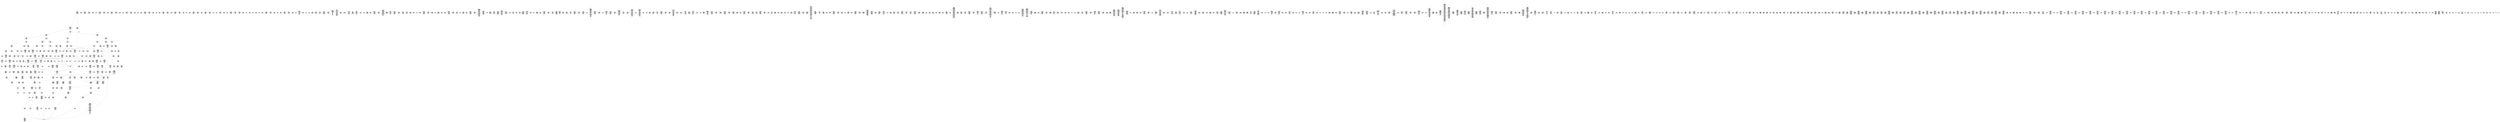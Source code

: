 /* Generated by GvGen v.1.0 (https://www.github.com/stricaud/gvgen) */

digraph G {
compound=true;
   node1 [label="[anywhere]"];
   node2 [label="# 0x0
PUSHX Data
PUSHX Data
MSTORE
PUSHX LogicData
CALLDATASIZE
LT
PUSHX Data
JUMPI
"];
   node3 [label="# 0xd
PUSHX Data
CALLDATALOAD
PUSHX BitData
SHR
PUSHX LogicData
GT
PUSHX Data
JUMPI
"];
   node4 [label="# 0x1e
PUSHX LogicData
GT
PUSHX Data
JUMPI
"];
   node5 [label="# 0x29
PUSHX LogicData
GT
PUSHX Data
JUMPI
"];
   node6 [label="# 0x34
PUSHX LogicData
EQ
PUSHX Data
JUMPI
"];
   node7 [label="# 0x3f
PUSHX LogicData
EQ
PUSHX Data
JUMPI
"];
   node8 [label="# 0x4a
PUSHX LogicData
EQ
PUSHX Data
JUMPI
"];
   node9 [label="# 0x55
PUSHX LogicData
EQ
PUSHX Data
JUMPI
"];
   node10 [label="# 0x60
PUSHX Data
JUMP
"];
   node11 [label="# 0x64
JUMPDEST
PUSHX LogicData
EQ
PUSHX Data
JUMPI
"];
   node12 [label="# 0x70
PUSHX LogicData
EQ
PUSHX Data
JUMPI
"];
   node13 [label="# 0x7b
PUSHX LogicData
EQ
PUSHX Data
JUMPI
"];
   node14 [label="# 0x86
PUSHX Data
JUMP
"];
   node15 [label="# 0x8a
JUMPDEST
PUSHX LogicData
GT
PUSHX Data
JUMPI
"];
   node16 [label="# 0x96
PUSHX LogicData
EQ
PUSHX Data
JUMPI
"];
   node17 [label="# 0xa1
PUSHX LogicData
EQ
PUSHX Data
JUMPI
"];
   node18 [label="# 0xac
PUSHX LogicData
EQ
PUSHX Data
JUMPI
"];
   node19 [label="# 0xb7
PUSHX LogicData
EQ
PUSHX Data
JUMPI
"];
   node20 [label="# 0xc2
PUSHX Data
JUMP
"];
   node21 [label="# 0xc6
JUMPDEST
PUSHX LogicData
EQ
PUSHX Data
JUMPI
"];
   node22 [label="# 0xd2
PUSHX LogicData
EQ
PUSHX Data
JUMPI
"];
   node23 [label="# 0xdd
PUSHX LogicData
EQ
PUSHX Data
JUMPI
"];
   node24 [label="# 0xe8
PUSHX Data
JUMP
"];
   node25 [label="# 0xec
JUMPDEST
PUSHX LogicData
GT
PUSHX Data
JUMPI
"];
   node26 [label="# 0xf8
PUSHX LogicData
GT
PUSHX Data
JUMPI
"];
   node27 [label="# 0x103
PUSHX LogicData
EQ
PUSHX Data
JUMPI
"];
   node28 [label="# 0x10e
PUSHX LogicData
EQ
PUSHX Data
JUMPI
"];
   node29 [label="# 0x119
PUSHX LogicData
EQ
PUSHX Data
JUMPI
"];
   node30 [label="# 0x124
PUSHX LogicData
EQ
PUSHX Data
JUMPI
"];
   node31 [label="# 0x12f
PUSHX Data
JUMP
"];
   node32 [label="# 0x133
JUMPDEST
PUSHX LogicData
EQ
PUSHX Data
JUMPI
"];
   node33 [label="# 0x13f
PUSHX LogicData
EQ
PUSHX Data
JUMPI
"];
   node34 [label="# 0x14a
PUSHX LogicData
EQ
PUSHX Data
JUMPI
"];
   node35 [label="# 0x155
PUSHX Data
JUMP
"];
   node36 [label="# 0x159
JUMPDEST
PUSHX LogicData
GT
PUSHX Data
JUMPI
"];
   node37 [label="# 0x165
PUSHX LogicData
EQ
PUSHX Data
JUMPI
"];
   node38 [label="# 0x170
PUSHX LogicData
EQ
PUSHX Data
JUMPI
"];
   node39 [label="# 0x17b
PUSHX LogicData
EQ
PUSHX Data
JUMPI
"];
   node40 [label="# 0x186
PUSHX LogicData
EQ
PUSHX Data
JUMPI
"];
   node41 [label="# 0x191
PUSHX Data
JUMP
"];
   node42 [label="# 0x195
JUMPDEST
PUSHX LogicData
EQ
PUSHX Data
JUMPI
"];
   node43 [label="# 0x1a1
PUSHX LogicData
EQ
PUSHX Data
JUMPI
"];
   node44 [label="# 0x1ac
PUSHX LogicData
EQ
PUSHX Data
JUMPI
"];
   node45 [label="# 0x1b7
PUSHX Data
JUMP
"];
   node46 [label="# 0x1bb
JUMPDEST
CALLDATASIZE
PUSHX Data
JUMPI
"];
   node47 [label="# 0x1c1
STOP
"];
   node48 [label="# 0x1c2
JUMPDEST
STOP
"];
   node49 [label="# 0x1c4
JUMPDEST
CALLVALUE
ISZERO
PUSHX Data
JUMPI
"];
   node50 [label="# 0x1cc
PUSHX Data
REVERT
"];
   node51 [label="# 0x1d0
JUMPDEST
PUSHX Data
PUSHX ArithData
CALLDATASIZE
SUB
ADD
PUSHX Data
PUSHX Data
JUMP
"];
   node52 [label="# 0x1e6
JUMPDEST
PUSHX Data
JUMP
"];
   node53 [label="# 0x1eb
JUMPDEST
PUSHX MemData
MLOAD
PUSHX Data
PUSHX Data
JUMP
"];
   node54 [label="# 0x1f8
JUMPDEST
PUSHX MemData
MLOAD
SUB
RETURN
"];
   node55 [label="# 0x201
JUMPDEST
CALLVALUE
ISZERO
PUSHX Data
JUMPI
"];
   node56 [label="# 0x209
PUSHX Data
REVERT
"];
   node57 [label="# 0x20d
JUMPDEST
PUSHX Data
PUSHX ArithData
CALLDATASIZE
SUB
ADD
PUSHX Data
PUSHX Data
JUMP
"];
   node58 [label="# 0x223
JUMPDEST
PUSHX Data
JUMP
"];
   node59 [label="# 0x228
JUMPDEST
STOP
"];
   node60 [label="# 0x22a
JUMPDEST
CALLVALUE
ISZERO
PUSHX Data
JUMPI
"];
   node61 [label="# 0x232
PUSHX Data
REVERT
"];
   node62 [label="# 0x236
JUMPDEST
PUSHX Data
PUSHX Data
JUMP
"];
   node63 [label="# 0x23f
JUMPDEST
PUSHX MemData
MLOAD
PUSHX Data
PUSHX Data
JUMP
"];
   node64 [label="# 0x24c
JUMPDEST
PUSHX MemData
MLOAD
SUB
RETURN
"];
   node65 [label="# 0x255
JUMPDEST
CALLVALUE
ISZERO
PUSHX Data
JUMPI
"];
   node66 [label="# 0x25d
PUSHX Data
REVERT
"];
   node67 [label="# 0x261
JUMPDEST
PUSHX Data
PUSHX ArithData
CALLDATASIZE
SUB
ADD
PUSHX Data
PUSHX Data
JUMP
"];
   node68 [label="# 0x277
JUMPDEST
PUSHX Data
JUMP
"];
   node69 [label="# 0x27c
JUMPDEST
PUSHX MemData
MLOAD
PUSHX Data
PUSHX Data
JUMP
"];
   node70 [label="# 0x289
JUMPDEST
PUSHX MemData
MLOAD
SUB
RETURN
"];
   node71 [label="# 0x292
JUMPDEST
CALLVALUE
ISZERO
PUSHX Data
JUMPI
"];
   node72 [label="# 0x29a
PUSHX Data
REVERT
"];
   node73 [label="# 0x29e
JUMPDEST
PUSHX Data
PUSHX ArithData
CALLDATASIZE
SUB
ADD
PUSHX Data
PUSHX Data
JUMP
"];
   node74 [label="# 0x2b4
JUMPDEST
PUSHX Data
JUMP
"];
   node75 [label="# 0x2b9
JUMPDEST
STOP
"];
   node76 [label="# 0x2bb
JUMPDEST
CALLVALUE
ISZERO
PUSHX Data
JUMPI
"];
   node77 [label="# 0x2c3
PUSHX Data
REVERT
"];
   node78 [label="# 0x2c7
JUMPDEST
PUSHX Data
PUSHX Data
JUMP
"];
   node79 [label="# 0x2d0
JUMPDEST
PUSHX MemData
MLOAD
PUSHX Data
PUSHX Data
JUMP
"];
   node80 [label="# 0x2dd
JUMPDEST
PUSHX MemData
MLOAD
SUB
RETURN
"];
   node81 [label="# 0x2e6
JUMPDEST
CALLVALUE
ISZERO
PUSHX Data
JUMPI
"];
   node82 [label="# 0x2ee
PUSHX Data
REVERT
"];
   node83 [label="# 0x2f2
JUMPDEST
PUSHX Data
PUSHX Data
JUMP
"];
   node84 [label="# 0x2fb
JUMPDEST
PUSHX MemData
MLOAD
PUSHX Data
PUSHX Data
JUMP
"];
   node85 [label="# 0x308
JUMPDEST
PUSHX MemData
MLOAD
SUB
RETURN
"];
   node86 [label="# 0x311
JUMPDEST
CALLVALUE
ISZERO
PUSHX Data
JUMPI
"];
   node87 [label="# 0x319
PUSHX Data
REVERT
"];
   node88 [label="# 0x31d
JUMPDEST
PUSHX Data
PUSHX ArithData
CALLDATASIZE
SUB
ADD
PUSHX Data
PUSHX Data
JUMP
"];
   node89 [label="# 0x333
JUMPDEST
PUSHX Data
JUMP
"];
   node90 [label="# 0x338
JUMPDEST
STOP
"];
   node91 [label="# 0x33a
JUMPDEST
CALLVALUE
ISZERO
PUSHX Data
JUMPI
"];
   node92 [label="# 0x342
PUSHX Data
REVERT
"];
   node93 [label="# 0x346
JUMPDEST
PUSHX Data
PUSHX ArithData
CALLDATASIZE
SUB
ADD
PUSHX Data
PUSHX Data
JUMP
"];
   node94 [label="# 0x35c
JUMPDEST
PUSHX Data
JUMP
"];
   node95 [label="# 0x361
JUMPDEST
PUSHX MemData
MLOAD
PUSHX Data
PUSHX Data
JUMP
"];
   node96 [label="# 0x36e
JUMPDEST
PUSHX MemData
MLOAD
SUB
RETURN
"];
   node97 [label="# 0x377
JUMPDEST
CALLVALUE
ISZERO
PUSHX Data
JUMPI
"];
   node98 [label="# 0x37f
PUSHX Data
REVERT
"];
   node99 [label="# 0x383
JUMPDEST
PUSHX Data
PUSHX ArithData
CALLDATASIZE
SUB
ADD
PUSHX Data
PUSHX Data
JUMP
"];
   node100 [label="# 0x399
JUMPDEST
PUSHX Data
JUMP
"];
   node101 [label="# 0x39e
JUMPDEST
STOP
"];
   node102 [label="# 0x3a0
JUMPDEST
CALLVALUE
ISZERO
PUSHX Data
JUMPI
"];
   node103 [label="# 0x3a8
PUSHX Data
REVERT
"];
   node104 [label="# 0x3ac
JUMPDEST
PUSHX Data
PUSHX ArithData
CALLDATASIZE
SUB
ADD
PUSHX Data
PUSHX Data
JUMP
"];
   node105 [label="# 0x3c2
JUMPDEST
PUSHX Data
JUMP
"];
   node106 [label="# 0x3c7
JUMPDEST
PUSHX MemData
MLOAD
PUSHX Data
PUSHX Data
JUMP
"];
   node107 [label="# 0x3d4
JUMPDEST
PUSHX MemData
MLOAD
SUB
RETURN
"];
   node108 [label="# 0x3dd
JUMPDEST
CALLVALUE
ISZERO
PUSHX Data
JUMPI
"];
   node109 [label="# 0x3e5
PUSHX Data
REVERT
"];
   node110 [label="# 0x3e9
JUMPDEST
PUSHX Data
PUSHX ArithData
CALLDATASIZE
SUB
ADD
PUSHX Data
PUSHX Data
JUMP
"];
   node111 [label="# 0x3ff
JUMPDEST
PUSHX Data
JUMP
"];
   node112 [label="# 0x404
JUMPDEST
PUSHX MemData
MLOAD
PUSHX Data
PUSHX Data
JUMP
"];
   node113 [label="# 0x411
JUMPDEST
PUSHX MemData
MLOAD
SUB
RETURN
"];
   node114 [label="# 0x41a
JUMPDEST
CALLVALUE
ISZERO
PUSHX Data
JUMPI
"];
   node115 [label="# 0x422
PUSHX Data
REVERT
"];
   node116 [label="# 0x426
JUMPDEST
PUSHX Data
PUSHX ArithData
CALLDATASIZE
SUB
ADD
PUSHX Data
PUSHX Data
JUMP
"];
   node117 [label="# 0x43c
JUMPDEST
PUSHX Data
JUMP
"];
   node118 [label="# 0x441
JUMPDEST
STOP
"];
   node119 [label="# 0x443
JUMPDEST
CALLVALUE
ISZERO
PUSHX Data
JUMPI
"];
   node120 [label="# 0x44b
PUSHX Data
REVERT
"];
   node121 [label="# 0x44f
JUMPDEST
PUSHX Data
PUSHX ArithData
CALLDATASIZE
SUB
ADD
PUSHX Data
PUSHX Data
JUMP
"];
   node122 [label="# 0x465
JUMPDEST
PUSHX Data
JUMP
"];
   node123 [label="# 0x46a
JUMPDEST
PUSHX MemData
MLOAD
PUSHX Data
PUSHX Data
JUMP
"];
   node124 [label="# 0x477
JUMPDEST
PUSHX MemData
MLOAD
SUB
RETURN
"];
   node125 [label="# 0x480
JUMPDEST
CALLVALUE
ISZERO
PUSHX Data
JUMPI
"];
   node126 [label="# 0x488
PUSHX Data
REVERT
"];
   node127 [label="# 0x48c
JUMPDEST
PUSHX Data
PUSHX ArithData
CALLDATASIZE
SUB
ADD
PUSHX Data
PUSHX Data
JUMP
"];
   node128 [label="# 0x4a2
JUMPDEST
PUSHX Data
JUMP
"];
   node129 [label="# 0x4a7
JUMPDEST
PUSHX MemData
MLOAD
PUSHX Data
PUSHX Data
JUMP
"];
   node130 [label="# 0x4b4
JUMPDEST
PUSHX MemData
MLOAD
SUB
RETURN
"];
   node131 [label="# 0x4bd
JUMPDEST
CALLVALUE
ISZERO
PUSHX Data
JUMPI
"];
   node132 [label="# 0x4c5
PUSHX Data
REVERT
"];
   node133 [label="# 0x4c9
JUMPDEST
PUSHX Data
PUSHX Data
JUMP
"];
   node134 [label="# 0x4d2
JUMPDEST
STOP
"];
   node135 [label="# 0x4d4
JUMPDEST
PUSHX Data
PUSHX Data
JUMP
"];
   node136 [label="# 0x4dc
JUMPDEST
STOP
"];
   node137 [label="# 0x4de
JUMPDEST
CALLVALUE
ISZERO
PUSHX Data
JUMPI
"];
   node138 [label="# 0x4e6
PUSHX Data
REVERT
"];
   node139 [label="# 0x4ea
JUMPDEST
PUSHX Data
PUSHX Data
JUMP
"];
   node140 [label="# 0x4f3
JUMPDEST
PUSHX MemData
MLOAD
PUSHX Data
PUSHX Data
JUMP
"];
   node141 [label="# 0x500
JUMPDEST
PUSHX MemData
MLOAD
SUB
RETURN
"];
   node142 [label="# 0x509
JUMPDEST
CALLVALUE
ISZERO
PUSHX Data
JUMPI
"];
   node143 [label="# 0x511
PUSHX Data
REVERT
"];
   node144 [label="# 0x515
JUMPDEST
PUSHX Data
PUSHX ArithData
CALLDATASIZE
SUB
ADD
PUSHX Data
PUSHX Data
JUMP
"];
   node145 [label="# 0x52b
JUMPDEST
PUSHX Data
JUMP
"];
   node146 [label="# 0x530
JUMPDEST
STOP
"];
   node147 [label="# 0x532
JUMPDEST
CALLVALUE
ISZERO
PUSHX Data
JUMPI
"];
   node148 [label="# 0x53a
PUSHX Data
REVERT
"];
   node149 [label="# 0x53e
JUMPDEST
PUSHX Data
PUSHX Data
JUMP
"];
   node150 [label="# 0x547
JUMPDEST
PUSHX MemData
MLOAD
PUSHX Data
PUSHX Data
JUMP
"];
   node151 [label="# 0x554
JUMPDEST
PUSHX MemData
MLOAD
SUB
RETURN
"];
   node152 [label="# 0x55d
JUMPDEST
CALLVALUE
ISZERO
PUSHX Data
JUMPI
"];
   node153 [label="# 0x565
PUSHX Data
REVERT
"];
   node154 [label="# 0x569
JUMPDEST
PUSHX Data
PUSHX Data
JUMP
"];
   node155 [label="# 0x572
JUMPDEST
PUSHX MemData
MLOAD
PUSHX Data
PUSHX Data
JUMP
"];
   node156 [label="# 0x57f
JUMPDEST
PUSHX MemData
MLOAD
SUB
RETURN
"];
   node157 [label="# 0x588
JUMPDEST
PUSHX Data
PUSHX ArithData
CALLDATASIZE
SUB
ADD
PUSHX Data
PUSHX Data
JUMP
"];
   node158 [label="# 0x59d
JUMPDEST
PUSHX Data
JUMP
"];
   node159 [label="# 0x5a2
JUMPDEST
STOP
"];
   node160 [label="# 0x5a4
JUMPDEST
CALLVALUE
ISZERO
PUSHX Data
JUMPI
"];
   node161 [label="# 0x5ac
PUSHX Data
REVERT
"];
   node162 [label="# 0x5b0
JUMPDEST
PUSHX Data
PUSHX ArithData
CALLDATASIZE
SUB
ADD
PUSHX Data
PUSHX Data
JUMP
"];
   node163 [label="# 0x5c6
JUMPDEST
PUSHX Data
JUMP
"];
   node164 [label="# 0x5cb
JUMPDEST
STOP
"];
   node165 [label="# 0x5cd
JUMPDEST
CALLVALUE
ISZERO
PUSHX Data
JUMPI
"];
   node166 [label="# 0x5d5
PUSHX Data
REVERT
"];
   node167 [label="# 0x5d9
JUMPDEST
PUSHX Data
PUSHX ArithData
CALLDATASIZE
SUB
ADD
PUSHX Data
PUSHX Data
JUMP
"];
   node168 [label="# 0x5ef
JUMPDEST
PUSHX Data
JUMP
"];
   node169 [label="# 0x5f4
JUMPDEST
STOP
"];
   node170 [label="# 0x5f6
JUMPDEST
CALLVALUE
ISZERO
PUSHX Data
JUMPI
"];
   node171 [label="# 0x5fe
PUSHX Data
REVERT
"];
   node172 [label="# 0x602
JUMPDEST
PUSHX Data
PUSHX ArithData
CALLDATASIZE
SUB
ADD
PUSHX Data
PUSHX Data
JUMP
"];
   node173 [label="# 0x618
JUMPDEST
PUSHX Data
JUMP
"];
   node174 [label="# 0x61d
JUMPDEST
PUSHX MemData
MLOAD
PUSHX Data
PUSHX Data
JUMP
"];
   node175 [label="# 0x62a
JUMPDEST
PUSHX MemData
MLOAD
SUB
RETURN
"];
   node176 [label="# 0x633
JUMPDEST
CALLVALUE
ISZERO
PUSHX Data
JUMPI
"];
   node177 [label="# 0x63b
PUSHX Data
REVERT
"];
   node178 [label="# 0x63f
JUMPDEST
PUSHX Data
PUSHX ArithData
CALLDATASIZE
SUB
ADD
PUSHX Data
PUSHX Data
JUMP
"];
   node179 [label="# 0x655
JUMPDEST
PUSHX Data
JUMP
"];
   node180 [label="# 0x65a
JUMPDEST
STOP
"];
   node181 [label="# 0x65c
JUMPDEST
CALLVALUE
ISZERO
PUSHX Data
JUMPI
"];
   node182 [label="# 0x664
PUSHX Data
REVERT
"];
   node183 [label="# 0x668
JUMPDEST
PUSHX Data
PUSHX ArithData
CALLDATASIZE
SUB
ADD
PUSHX Data
PUSHX Data
JUMP
"];
   node184 [label="# 0x67e
JUMPDEST
PUSHX Data
JUMP
"];
   node185 [label="# 0x683
JUMPDEST
PUSHX MemData
MLOAD
PUSHX Data
PUSHX Data
JUMP
"];
   node186 [label="# 0x690
JUMPDEST
PUSHX MemData
MLOAD
SUB
RETURN
"];
   node187 [label="# 0x699
JUMPDEST
CALLVALUE
ISZERO
PUSHX Data
JUMPI
"];
   node188 [label="# 0x6a1
PUSHX Data
REVERT
"];
   node189 [label="# 0x6a5
JUMPDEST
PUSHX Data
PUSHX ArithData
CALLDATASIZE
SUB
ADD
PUSHX Data
PUSHX Data
JUMP
"];
   node190 [label="# 0x6bb
JUMPDEST
PUSHX Data
JUMP
"];
   node191 [label="# 0x6c0
JUMPDEST
STOP
"];
   node192 [label="# 0x6c2
JUMPDEST
PUSHX Data
PUSHX BitData
PUSHX BitData
NOT
AND
PUSHX BitData
NOT
AND
EQ
PUSHX Data
JUMPI
"];
   node193 [label="# 0x72b
PUSHX Data
PUSHX Data
JUMP
"];
   node194 [label="# 0x734
JUMPDEST
"];
   node195 [label="# 0x735
JUMPDEST
JUMP
"];
   node196 [label="# 0x73c
JUMPDEST
PUSHX Data
PUSHX Data
JUMP
"];
   node197 [label="# 0x744
JUMPDEST
PUSHX BitData
AND
PUSHX Data
PUSHX Data
JUMP
"];
   node198 [label="# 0x762
JUMPDEST
PUSHX BitData
AND
EQ
PUSHX Data
JUMPI
"];
   node199 [label="# 0x77e
PUSHX MemData
MLOAD
PUSHX Data
MSTORE
PUSHX ArithData
ADD
PUSHX Data
PUSHX Data
JUMP
"];
   node200 [label="# 0x7af
JUMPDEST
PUSHX MemData
MLOAD
SUB
REVERT
"];
   node201 [label="# 0x7b8
JUMPDEST
PUSHX StorData
PUSHX ArithData
PUSHX ArithData
EXP
SLOAD
PUSHX ArithData
MUL
NOT
AND
ISZERO
ISZERO
MUL
OR
SSTORE
JUMP
"];
   node202 [label="# 0x7d5
JUMPDEST
PUSHX Data
PUSHX StorData
SLOAD
PUSHX Data
PUSHX Data
JUMP
"];
   node203 [label="# 0x7e4
JUMPDEST
PUSHX ArithData
ADD
PUSHX ArithData
DIV
MUL
PUSHX ArithData
ADD
PUSHX MemData
MLOAD
ADD
PUSHX Data
MSTORE
MSTORE
PUSHX ArithData
ADD
SLOAD
PUSHX Data
PUSHX Data
JUMP
"];
   node204 [label="# 0x810
JUMPDEST
ISZERO
PUSHX Data
JUMPI
"];
   node205 [label="# 0x817
PUSHX LogicData
LT
PUSHX Data
JUMPI
"];
   node206 [label="# 0x81f
PUSHX ArithData
SLOAD
DIV
MUL
MSTORE
PUSHX ArithData
ADD
PUSHX Data
JUMP
"];
   node207 [label="# 0x832
JUMPDEST
ADD
PUSHX Data
MSTORE
PUSHX Data
PUSHX Data
SHA3
"];
   node208 [label="# 0x840
JUMPDEST
SLOAD
MSTORE
PUSHX ArithData
ADD
PUSHX ArithData
ADD
GT
PUSHX Data
JUMPI
"];
   node209 [label="# 0x854
SUB
PUSHX BitData
AND
ADD
"];
   node210 [label="# 0x85d
JUMPDEST
JUMP
"];
   node211 [label="# 0x867
JUMPDEST
PUSHX Data
PUSHX Data
PUSHX Data
JUMP
"];
   node212 [label="# 0x872
JUMPDEST
PUSHX Data
JUMPI
"];
   node213 [label="# 0x877
PUSHX MemData
MLOAD
PUSHX Data
MSTORE
PUSHX ArithData
ADD
PUSHX Data
PUSHX Data
JUMP
"];
   node214 [label="# 0x8a8
JUMPDEST
PUSHX MemData
MLOAD
SUB
REVERT
"];
   node215 [label="# 0x8b1
JUMPDEST
PUSHX Data
PUSHX ArithData
MSTORE
PUSHX ArithData
ADD
MSTORE
PUSHX ArithData
ADD
PUSHX Data
SHA3
PUSHX ArithData
SLOAD
PUSHX ArithData
EXP
DIV
PUSHX BitData
AND
JUMP
"];
   node216 [label="# 0x8ec
JUMPDEST
PUSHX Data
PUSHX Data
PUSHX Data
JUMP
"];
   node217 [label="# 0x8f7
JUMPDEST
PUSHX BitData
AND
PUSHX BitData
AND
EQ
ISZERO
PUSHX Data
JUMPI
"];
   node218 [label="# 0x92e
PUSHX MemData
MLOAD
PUSHX Data
MSTORE
PUSHX ArithData
ADD
PUSHX Data
PUSHX Data
JUMP
"];
   node219 [label="# 0x95f
JUMPDEST
PUSHX MemData
MLOAD
SUB
REVERT
"];
   node220 [label="# 0x968
JUMPDEST
PUSHX BitData
AND
PUSHX Data
PUSHX Data
JUMP
"];
   node221 [label="# 0x987
JUMPDEST
PUSHX BitData
AND
EQ
PUSHX Data
JUMPI
"];
   node222 [label="# 0x9a4
PUSHX Data
PUSHX Data
PUSHX Data
JUMP
"];
   node223 [label="# 0x9b0
JUMPDEST
PUSHX Data
JUMP
"];
   node224 [label="# 0x9b5
JUMPDEST
"];
   node225 [label="# 0x9b6
JUMPDEST
PUSHX Data
JUMPI
"];
   node226 [label="# 0x9bb
PUSHX MemData
MLOAD
PUSHX Data
MSTORE
PUSHX ArithData
ADD
PUSHX Data
PUSHX Data
JUMP
"];
   node227 [label="# 0x9ec
JUMPDEST
PUSHX MemData
MLOAD
SUB
REVERT
"];
   node228 [label="# 0x9f5
JUMPDEST
PUSHX Data
PUSHX Data
JUMP
"];
   node229 [label="# 0x9ff
JUMPDEST
JUMP
"];
   node230 [label="# 0xa04
JUMPDEST
PUSHX StorData
PUSHX ArithData
SLOAD
PUSHX ArithData
EXP
DIV
PUSHX BitData
AND
JUMP
"];
   node231 [label="# 0xa17
JUMPDEST
PUSHX Data
PUSHX StorData
SLOAD
JUMP
"];
   node232 [label="# 0xa24
JUMPDEST
PUSHX Data
PUSHX Data
PUSHX Data
JUMP
"];
   node233 [label="# 0xa2f
JUMPDEST
PUSHX Data
JUMP
"];
   node234 [label="# 0xa35
JUMPDEST
PUSHX Data
JUMPI
"];
   node235 [label="# 0xa3a
PUSHX MemData
MLOAD
PUSHX Data
MSTORE
PUSHX ArithData
ADD
PUSHX Data
PUSHX Data
JUMP
"];
   node236 [label="# 0xa6b
JUMPDEST
PUSHX MemData
MLOAD
SUB
REVERT
"];
   node237 [label="# 0xa74
JUMPDEST
PUSHX Data
PUSHX Data
JUMP
"];
   node238 [label="# 0xa7f
JUMPDEST
JUMP
"];
   node239 [label="# 0xa84
JUMPDEST
PUSHX Data
PUSHX Data
PUSHX Data
JUMP
"];
   node240 [label="# 0xa8f
JUMPDEST
LT
PUSHX Data
JUMPI
"];
   node241 [label="# 0xa96
PUSHX MemData
MLOAD
PUSHX Data
MSTORE
PUSHX ArithData
ADD
PUSHX Data
PUSHX Data
JUMP
"];
   node242 [label="# 0xac7
JUMPDEST
PUSHX MemData
MLOAD
SUB
REVERT
"];
   node243 [label="# 0xad0
JUMPDEST
PUSHX Data
PUSHX ArithData
PUSHX BitData
AND
PUSHX BitData
AND
MSTORE
PUSHX ArithData
ADD
MSTORE
PUSHX ArithData
ADD
PUSHX Data
SHA3
PUSHX ArithData
MSTORE
PUSHX ArithData
ADD
MSTORE
PUSHX ArithData
ADD
PUSHX Data
SHA3
SLOAD
JUMP
"];
   node244 [label="# 0xb29
JUMPDEST
PUSHX Data
PUSHX MemData
MLOAD
PUSHX ArithData
ADD
PUSHX Data
MSTORE
PUSHX Data
MSTORE
PUSHX Data
JUMP
"];
   node245 [label="# 0xb44
JUMPDEST
JUMP
"];
   node246 [label="# 0xb49
JUMPDEST
PUSHX Data
PUSHX Data
PUSHX Data
PUSHX Data
JUMP
"];
   node247 [label="# 0xb56
JUMPDEST
PUSHX Data
PUSHX LogicData
GT
ISZERO
PUSHX Data
JUMPI
"];
   node248 [label="# 0xb6c
PUSHX Data
PUSHX Data
MSTORE
PUSHX Data
PUSHX Data
MSTORE
PUSHX Data
PUSHX Data
REVERT
"];
   node249 [label="# 0xb9a
JUMPDEST
PUSHX MemData
MLOAD
MSTORE
PUSHX ArithData
MUL
PUSHX ArithData
ADD
ADD
PUSHX Data
MSTORE
ISZERO
PUSHX Data
JUMPI
"];
   node250 [label="# 0xbb4
PUSHX ArithData
ADD
PUSHX ArithData
MUL
CALLDATASIZE
CALLDATACOPY
ADD
"];
   node251 [label="# 0xbc8
JUMPDEST
PUSHX Data
"];
   node252 [label="# 0xbce
JUMPDEST
LT
ISZERO
PUSHX Data
JUMPI
"];
   node253 [label="# 0xbd7
PUSHX Data
PUSHX Data
JUMP
"];
   node254 [label="# 0xbe0
JUMPDEST
MLOAD
LT
PUSHX Data
JUMPI
"];
   node255 [label="# 0xbeb
PUSHX Data
PUSHX Data
MSTORE
PUSHX Data
PUSHX Data
MSTORE
PUSHX Data
PUSHX Data
REVERT
"];
   node256 [label="# 0xc19
JUMPDEST
PUSHX ArithData
MUL
PUSHX ArithData
ADD
ADD
MSTORE
PUSHX Data
PUSHX Data
JUMP
"];
   node257 [label="# 0xc30
JUMPDEST
PUSHX Data
JUMP
"];
   node258 [label="# 0xc38
JUMPDEST
JUMP
"];
   node259 [label="# 0xc43
JUMPDEST
PUSHX Data
PUSHX Data
PUSHX Data
JUMP
"];
   node260 [label="# 0xc4d
JUMPDEST
LT
PUSHX Data
JUMPI
"];
   node261 [label="# 0xc54
PUSHX MemData
MLOAD
PUSHX Data
MSTORE
PUSHX ArithData
ADD
PUSHX Data
PUSHX Data
JUMP
"];
   node262 [label="# 0xc85
JUMPDEST
PUSHX MemData
MLOAD
SUB
REVERT
"];
   node263 [label="# 0xc8e
JUMPDEST
PUSHX StorData
SLOAD
LT
PUSHX Data
JUMPI
"];
   node264 [label="# 0xc9a
PUSHX Data
PUSHX Data
MSTORE
PUSHX Data
PUSHX Data
MSTORE
PUSHX Data
PUSHX Data
REVERT
"];
   node265 [label="# 0xcc8
JUMPDEST
PUSHX Data
MSTORE
PUSHX Data
PUSHX Data
SHA3
ADD
SLOAD
JUMP
"];
   node266 [label="# 0xcda
JUMPDEST
PUSHX Data
PUSHX Data
JUMP
"];
   node267 [label="# 0xce2
JUMPDEST
PUSHX BitData
AND
PUSHX Data
PUSHX Data
JUMP
"];
   node268 [label="# 0xd00
JUMPDEST
PUSHX BitData
AND
EQ
PUSHX Data
JUMPI
"];
   node269 [label="# 0xd1c
PUSHX MemData
MLOAD
PUSHX Data
MSTORE
PUSHX ArithData
ADD
PUSHX Data
PUSHX Data
JUMP
"];
   node270 [label="# 0xd4d
JUMPDEST
PUSHX MemData
MLOAD
SUB
REVERT
"];
   node271 [label="# 0xd56
JUMPDEST
PUSHX Data
MLOAD
PUSHX ArithData
ADD
PUSHX Data
PUSHX Data
JUMP
"];
   node272 [label="# 0xd6c
JUMPDEST
JUMP
"];
   node273 [label="# 0xd70
JUMPDEST
PUSHX Data
PUSHX Data
PUSHX ArithData
MSTORE
PUSHX ArithData
ADD
MSTORE
PUSHX ArithData
ADD
PUSHX Data
SHA3
PUSHX ArithData
SLOAD
PUSHX ArithData
EXP
DIV
PUSHX BitData
AND
PUSHX BitData
PUSHX BitData
AND
PUSHX BitData
AND
EQ
ISZERO
PUSHX Data
JUMPI
"];
   node274 [label="# 0xddf
PUSHX MemData
MLOAD
PUSHX Data
MSTORE
PUSHX ArithData
ADD
PUSHX Data
PUSHX Data
JUMP
"];
   node275 [label="# 0xe10
JUMPDEST
PUSHX MemData
MLOAD
SUB
REVERT
"];
   node276 [label="# 0xe19
JUMPDEST
JUMP
"];
   node277 [label="# 0xe22
JUMPDEST
PUSHX BitData
PUSHX BitData
AND
PUSHX BitData
AND
EQ
ISZERO
PUSHX Data
JUMPI
"];
   node278 [label="# 0xe59
PUSHX MemData
MLOAD
PUSHX Data
MSTORE
PUSHX ArithData
ADD
PUSHX Data
PUSHX Data
JUMP
"];
   node279 [label="# 0xe8a
JUMPDEST
PUSHX MemData
MLOAD
SUB
REVERT
"];
   node280 [label="# 0xe93
JUMPDEST
PUSHX Data
PUSHX ArithData
PUSHX BitData
AND
PUSHX BitData
AND
MSTORE
PUSHX ArithData
ADD
MSTORE
PUSHX ArithData
ADD
PUSHX Data
SHA3
SLOAD
JUMP
"];
   node281 [label="# 0xeda
JUMPDEST
PUSHX Data
PUSHX Data
JUMP
"];
   node282 [label="# 0xee2
JUMPDEST
PUSHX BitData
AND
PUSHX Data
PUSHX Data
JUMP
"];
   node283 [label="# 0xf00
JUMPDEST
PUSHX BitData
AND
EQ
PUSHX Data
JUMPI
"];
   node284 [label="# 0xf1c
PUSHX MemData
MLOAD
PUSHX Data
MSTORE
PUSHX ArithData
ADD
PUSHX Data
PUSHX Data
JUMP
"];
   node285 [label="# 0xf4d
JUMPDEST
PUSHX MemData
MLOAD
SUB
REVERT
"];
   node286 [label="# 0xf56
JUMPDEST
PUSHX BitData
PUSHX BitData
AND
PUSHX StorData
PUSHX ArithData
SLOAD
PUSHX ArithData
EXP
DIV
PUSHX BitData
AND
PUSHX BitData
AND
PUSHX Data
PUSHX MemData
MLOAD
PUSHX MemData
MLOAD
SUB
LOGX
PUSHX BitData
PUSHX StorData
PUSHX ArithData
PUSHX ArithData
EXP
SLOAD
PUSHX ArithData
MUL
NOT
AND
PUSHX BitData
AND
MUL
OR
SSTORE
JUMP
"];
   node287 [label="# 0x1017
JUMPDEST
PUSHX Data
PUSHX Data
JUMP
"];
   node288 [label="# 0x101f
JUMPDEST
PUSHX BitData
AND
PUSHX Data
PUSHX Data
JUMP
"];
   node289 [label="# 0x103d
JUMPDEST
PUSHX BitData
AND
EQ
PUSHX Data
JUMPI
"];
   node290 [label="# 0x1059
PUSHX MemData
MLOAD
PUSHX Data
MSTORE
PUSHX ArithData
ADD
PUSHX Data
PUSHX Data
JUMP
"];
   node291 [label="# 0x108a
JUMPDEST
PUSHX MemData
MLOAD
SUB
REVERT
"];
   node292 [label="# 0x1093
JUMPDEST
PUSHX Data
PUSHX Data
SELFBALANCE
PUSHX Data
PUSHX Data
JUMP
"];
   node293 [label="# 0x10a2
JUMPDEST
PUSHX StorData
PUSHX ArithData
SLOAD
PUSHX ArithData
EXP
DIV
PUSHX BitData
AND
PUSHX BitData
AND
PUSHX ArithData
ISZERO
MUL
PUSHX MemData
MLOAD
PUSHX Data
PUSHX MemData
MLOAD
SUB
CALL
PUSHX Data
JUMPI
"];
   node294 [label="# 0x1100
PUSHX Data
REVERT
"];
   node295 [label="# 0x1104
JUMPDEST
PUSHX StorData
PUSHX ArithData
SLOAD
PUSHX ArithData
EXP
DIV
PUSHX BitData
AND
PUSHX BitData
AND
PUSHX ArithData
ISZERO
MUL
PUSHX MemData
MLOAD
PUSHX Data
PUSHX MemData
MLOAD
SUB
CALL
PUSHX Data
JUMPI
"];
   node296 [label="# 0x1160
PUSHX Data
REVERT
"];
   node297 [label="# 0x1164
JUMPDEST
JUMP
"];
   node298 [label="# 0x1167
JUMPDEST
PUSHX Data
PUSHX StorData
PUSHX ArithData
SLOAD
PUSHX ArithData
EXP
DIV
PUSHX BitData
AND
JUMP
"];
   node299 [label="# 0x1191
JUMPDEST
PUSHX Data
PUSHX Data
JUMP
"];
   node300 [label="# 0x1199
JUMPDEST
PUSHX BitData
AND
PUSHX Data
PUSHX Data
JUMP
"];
   node301 [label="# 0x11b7
JUMPDEST
PUSHX BitData
AND
EQ
PUSHX Data
JUMPI
"];
   node302 [label="# 0x11d3
PUSHX MemData
MLOAD
PUSHX Data
MSTORE
PUSHX ArithData
ADD
PUSHX Data
PUSHX Data
JUMP
"];
   node303 [label="# 0x1204
JUMPDEST
PUSHX MemData
MLOAD
SUB
REVERT
"];
   node304 [label="# 0x120d
JUMPDEST
PUSHX Data
SSTORE
JUMP
"];
   node305 [label="# 0x1217
JUMPDEST
PUSHX Data
PUSHX StorData
SLOAD
PUSHX Data
PUSHX Data
JUMP
"];
   node306 [label="# 0x1226
JUMPDEST
PUSHX ArithData
ADD
PUSHX ArithData
DIV
MUL
PUSHX ArithData
ADD
PUSHX MemData
MLOAD
ADD
PUSHX Data
MSTORE
MSTORE
PUSHX ArithData
ADD
SLOAD
PUSHX Data
PUSHX Data
JUMP
"];
   node307 [label="# 0x1252
JUMPDEST
ISZERO
PUSHX Data
JUMPI
"];
   node308 [label="# 0x1259
PUSHX LogicData
LT
PUSHX Data
JUMPI
"];
   node309 [label="# 0x1261
PUSHX ArithData
SLOAD
DIV
MUL
MSTORE
PUSHX ArithData
ADD
PUSHX Data
JUMP
"];
   node310 [label="# 0x1274
JUMPDEST
ADD
PUSHX Data
MSTORE
PUSHX Data
PUSHX Data
SHA3
"];
   node311 [label="# 0x1282
JUMPDEST
SLOAD
MSTORE
PUSHX ArithData
ADD
PUSHX ArithData
ADD
GT
PUSHX Data
JUMPI
"];
   node312 [label="# 0x1296
SUB
PUSHX BitData
AND
ADD
"];
   node313 [label="# 0x129f
JUMPDEST
JUMP
"];
   node314 [label="# 0x12a9
JUMPDEST
PUSHX Data
PUSHX StorData
SLOAD
JUMP
"];
   node315 [label="# 0x12b3
JUMPDEST
PUSHX Data
PUSHX Data
PUSHX Data
JUMP
"];
   node316 [label="# 0x12bd
JUMPDEST
PUSHX StorData
PUSHX ArithData
SLOAD
PUSHX ArithData
EXP
DIV
PUSHX BitData
AND
ISZERO
PUSHX Data
JUMPI
"];
   node317 [label="# 0x12d5
PUSHX MemData
MLOAD
PUSHX Data
MSTORE
PUSHX ArithData
ADD
PUSHX Data
PUSHX Data
JUMP
"];
   node318 [label="# 0x1306
JUMPDEST
PUSHX MemData
MLOAD
SUB
REVERT
"];
   node319 [label="# 0x130f
JUMPDEST
PUSHX LogicData
LT
PUSHX Data
JUMPI
"];
   node320 [label="# 0x1318
PUSHX MemData
MLOAD
PUSHX Data
MSTORE
PUSHX ArithData
ADD
PUSHX Data
PUSHX Data
JUMP
"];
   node321 [label="# 0x1349
JUMPDEST
PUSHX MemData
MLOAD
SUB
REVERT
"];
   node322 [label="# 0x1352
JUMPDEST
PUSHX StorData
SLOAD
PUSHX Data
PUSHX Data
PUSHX Data
JUMP
"];
   node323 [label="# 0x1362
JUMPDEST
PUSHX Data
PUSHX Data
JUMP
"];
   node324 [label="# 0x136e
JUMPDEST
LT
PUSHX Data
JUMPI
"];
   node325 [label="# 0x1374
PUSHX MemData
MLOAD
PUSHX Data
MSTORE
PUSHX ArithData
ADD
PUSHX Data
PUSHX Data
JUMP
"];
   node326 [label="# 0x13a5
JUMPDEST
PUSHX MemData
MLOAD
SUB
REVERT
"];
   node327 [label="# 0x13ae
JUMPDEST
PUSHX StorData
SLOAD
PUSHX Data
PUSHX Data
JUMP
"];
   node328 [label="# 0x13bc
JUMPDEST
CALLVALUE
LT
ISZERO
PUSHX Data
JUMPI
"];
   node329 [label="# 0x13c4
PUSHX MemData
MLOAD
PUSHX Data
MSTORE
PUSHX ArithData
ADD
PUSHX Data
PUSHX Data
JUMP
"];
   node330 [label="# 0x13f5
JUMPDEST
PUSHX MemData
MLOAD
SUB
REVERT
"];
   node331 [label="# 0x13fe
JUMPDEST
PUSHX Data
"];
   node332 [label="# 0x1401
JUMPDEST
LT
ISZERO
PUSHX Data
JUMPI
"];
   node333 [label="# 0x140a
PUSHX Data
CALLER
PUSHX Data
PUSHX Data
JUMP
"];
   node334 [label="# 0x1419
JUMPDEST
PUSHX Data
JUMP
"];
   node335 [label="# 0x141e
JUMPDEST
PUSHX Data
PUSHX Data
JUMP
"];
   node336 [label="# 0x1429
JUMPDEST
PUSHX Data
JUMP
"];
   node337 [label="# 0x1431
JUMPDEST
JUMP
"];
   node338 [label="# 0x1436
JUMPDEST
PUSHX Data
PUSHX Data
JUMP
"];
   node339 [label="# 0x143e
JUMPDEST
PUSHX BitData
AND
PUSHX BitData
AND
EQ
ISZERO
PUSHX Data
JUMPI
"];
   node340 [label="# 0x1472
PUSHX MemData
MLOAD
PUSHX Data
MSTORE
PUSHX ArithData
ADD
PUSHX Data
PUSHX Data
JUMP
"];
   node341 [label="# 0x14a3
JUMPDEST
PUSHX MemData
MLOAD
SUB
REVERT
"];
   node342 [label="# 0x14ac
JUMPDEST
PUSHX Data
PUSHX Data
PUSHX Data
PUSHX Data
JUMP
"];
   node343 [label="# 0x14b9
JUMPDEST
PUSHX BitData
AND
PUSHX BitData
AND
MSTORE
PUSHX ArithData
ADD
MSTORE
PUSHX ArithData
ADD
PUSHX Data
SHA3
PUSHX ArithData
PUSHX BitData
AND
PUSHX BitData
AND
MSTORE
PUSHX ArithData
ADD
MSTORE
PUSHX ArithData
ADD
PUSHX Data
SHA3
PUSHX ArithData
PUSHX ArithData
EXP
SLOAD
PUSHX ArithData
MUL
NOT
AND
ISZERO
ISZERO
MUL
OR
SSTORE
PUSHX BitData
AND
PUSHX Data
PUSHX Data
JUMP
"];
   node344 [label="# 0x1566
JUMPDEST
PUSHX BitData
AND
PUSHX Data
PUSHX MemData
MLOAD
PUSHX Data
PUSHX Data
JUMP
"];
   node345 [label="# 0x15ab
JUMPDEST
PUSHX MemData
MLOAD
SUB
LOGX
JUMP
"];
   node346 [label="# 0x15b7
JUMPDEST
PUSHX Data
PUSHX Data
PUSHX Data
JUMP
"];
   node347 [label="# 0x15c2
JUMPDEST
PUSHX Data
JUMP
"];
   node348 [label="# 0x15c8
JUMPDEST
PUSHX Data
JUMPI
"];
   node349 [label="# 0x15cd
PUSHX MemData
MLOAD
PUSHX Data
MSTORE
PUSHX ArithData
ADD
PUSHX Data
PUSHX Data
JUMP
"];
   node350 [label="# 0x15fe
JUMPDEST
PUSHX MemData
MLOAD
SUB
REVERT
"];
   node351 [label="# 0x1607
JUMPDEST
PUSHX Data
PUSHX Data
JUMP
"];
   node352 [label="# 0x1613
JUMPDEST
JUMP
"];
   node353 [label="# 0x1619
JUMPDEST
PUSHX Data
PUSHX Data
PUSHX Data
JUMP
"];
   node354 [label="# 0x1624
JUMPDEST
PUSHX Data
JUMPI
"];
   node355 [label="# 0x1629
PUSHX MemData
MLOAD
PUSHX Data
MSTORE
PUSHX ArithData
ADD
PUSHX Data
PUSHX Data
JUMP
"];
   node356 [label="# 0x165a
JUMPDEST
PUSHX MemData
MLOAD
SUB
REVERT
"];
   node357 [label="# 0x1663
JUMPDEST
PUSHX Data
PUSHX Data
PUSHX Data
JUMP
"];
   node358 [label="# 0x166d
JUMPDEST
PUSHX Data
PUSHX MemData
MLOAD
PUSHX ArithData
ADD
PUSHX Data
MSTORE
PUSHX Data
MSTORE
PUSHX ArithData
ADD
PUSHX Data
MSTORE
PUSHX LogicData
MLOAD
GT
PUSHX Data
JUMPI
"];
   node359 [label="# 0x16b3
PUSHX MemData
MLOAD
PUSHX ArithData
ADD
PUSHX Data
MSTORE
PUSHX Data
MSTORE
PUSHX Data
JUMP
"];
   node360 [label="# 0x16c7
JUMPDEST
PUSHX Data
PUSHX Data
JUMP
"];
   node361 [label="# 0x16d1
JUMPDEST
PUSHX MemData
MLOAD
PUSHX ArithData
ADD
PUSHX Data
PUSHX Data
JUMP
"];
   node362 [label="# 0x16e4
JUMPDEST
PUSHX MemData
MLOAD
PUSHX ArithData
SUB
SUB
MSTORE
PUSHX Data
MSTORE
"];
   node363 [label="# 0x16f4
JUMPDEST
JUMP
"];
   node364 [label="# 0x16fd
JUMPDEST
PUSHX Data
PUSHX Data
JUMP
"];
   node365 [label="# 0x1705
JUMPDEST
PUSHX BitData
AND
PUSHX Data
PUSHX Data
JUMP
"];
   node366 [label="# 0x1723
JUMPDEST
PUSHX BitData
AND
EQ
PUSHX Data
JUMPI
"];
   node367 [label="# 0x173f
PUSHX MemData
MLOAD
PUSHX Data
MSTORE
PUSHX ArithData
ADD
PUSHX Data
PUSHX Data
JUMP
"];
   node368 [label="# 0x1770
JUMPDEST
PUSHX MemData
MLOAD
SUB
REVERT
"];
   node369 [label="# 0x1779
JUMPDEST
PUSHX StorData
SLOAD
GT
ISZERO
PUSHX Data
JUMPI
"];
   node370 [label="# 0x1784
PUSHX MemData
MLOAD
PUSHX Data
MSTORE
PUSHX ArithData
ADD
PUSHX Data
PUSHX Data
JUMP
"];
   node371 [label="# 0x17b5
JUMPDEST
PUSHX MemData
MLOAD
SUB
REVERT
"];
   node372 [label="# 0x17be
JUMPDEST
PUSHX Data
PUSHX Data
PUSHX Data
JUMP
"];
   node373 [label="# 0x17c8
JUMPDEST
PUSHX Data
"];
   node374 [label="# 0x17cd
JUMPDEST
LT
ISZERO
PUSHX Data
JUMPI
"];
   node375 [label="# 0x17d6
PUSHX Data
PUSHX Data
PUSHX Data
JUMP
"];
   node376 [label="# 0x17e5
JUMPDEST
PUSHX Data
JUMP
"];
   node377 [label="# 0x17ea
JUMPDEST
PUSHX Data
PUSHX Data
JUMP
"];
   node378 [label="# 0x17f5
JUMPDEST
PUSHX Data
JUMP
"];
   node379 [label="# 0x17fd
JUMPDEST
PUSHX StorData
PUSHX Data
SLOAD
PUSHX Data
PUSHX Data
JUMP
"];
   node380 [label="# 0x1810
JUMPDEST
SSTORE
JUMP
"];
   node381 [label="# 0x181c
JUMPDEST
PUSHX Data
PUSHX Data
PUSHX ArithData
PUSHX BitData
AND
PUSHX BitData
AND
MSTORE
PUSHX ArithData
ADD
MSTORE
PUSHX ArithData
ADD
PUSHX Data
SHA3
PUSHX ArithData
PUSHX BitData
AND
PUSHX BitData
AND
MSTORE
PUSHX ArithData
ADD
MSTORE
PUSHX ArithData
ADD
PUSHX Data
SHA3
PUSHX ArithData
SLOAD
PUSHX ArithData
EXP
DIV
PUSHX BitData
AND
JUMP
"];
   node382 [label="# 0x18b0
JUMPDEST
PUSHX Data
PUSHX Data
JUMP
"];
   node383 [label="# 0x18b8
JUMPDEST
PUSHX BitData
AND
PUSHX Data
PUSHX Data
JUMP
"];
   node384 [label="# 0x18d6
JUMPDEST
PUSHX BitData
AND
EQ
PUSHX Data
JUMPI
"];
   node385 [label="# 0x18f2
PUSHX MemData
MLOAD
PUSHX Data
MSTORE
PUSHX ArithData
ADD
PUSHX Data
PUSHX Data
JUMP
"];
   node386 [label="# 0x1923
JUMPDEST
PUSHX MemData
MLOAD
SUB
REVERT
"];
   node387 [label="# 0x192c
JUMPDEST
PUSHX BitData
PUSHX BitData
AND
PUSHX BitData
AND
EQ
ISZERO
PUSHX Data
JUMPI
"];
   node388 [label="# 0x1962
PUSHX MemData
MLOAD
PUSHX Data
MSTORE
PUSHX ArithData
ADD
PUSHX Data
PUSHX Data
JUMP
"];
   node389 [label="# 0x1993
JUMPDEST
PUSHX MemData
MLOAD
SUB
REVERT
"];
   node390 [label="# 0x199c
JUMPDEST
PUSHX BitData
AND
PUSHX StorData
PUSHX ArithData
SLOAD
PUSHX ArithData
EXP
DIV
PUSHX BitData
AND
PUSHX BitData
AND
PUSHX Data
PUSHX MemData
MLOAD
PUSHX MemData
MLOAD
SUB
LOGX
PUSHX StorData
PUSHX ArithData
PUSHX ArithData
EXP
SLOAD
PUSHX ArithData
MUL
NOT
AND
PUSHX BitData
AND
MUL
OR
SSTORE
JUMP
"];
   node391 [label="# 0x1a5c
JUMPDEST
PUSHX Data
EXTCODESIZE
PUSHX LogicData
GT
JUMP
"];
   node392 [label="# 0x1a6f
JUMPDEST
JUMP
"];
   node393 [label="# 0x1a74
JUMPDEST
PUSHX Data
PUSHX BitData
PUSHX BitData
NOT
AND
PUSHX BitData
NOT
AND
EQ
PUSHX Data
JUMPI
"];
   node394 [label="# 0x1add
PUSHX BitData
PUSHX BitData
NOT
AND
PUSHX BitData
NOT
AND
EQ
"];
   node395 [label="# 0x1b3f
JUMPDEST
PUSHX Data
JUMPI
"];
   node396 [label="# 0x1b45
PUSHX Data
PUSHX Data
JUMP
"];
   node397 [label="# 0x1b4e
JUMPDEST
"];
   node398 [label="# 0x1b4f
JUMPDEST
JUMP
"];
   node399 [label="# 0x1b56
JUMPDEST
PUSHX Data
CALLER
JUMP
"];
   node400 [label="# 0x1b5e
JUMPDEST
PUSHX BitData
PUSHX BitData
AND
PUSHX Data
PUSHX ArithData
MSTORE
PUSHX ArithData
ADD
MSTORE
PUSHX ArithData
ADD
PUSHX Data
SHA3
PUSHX ArithData
SLOAD
PUSHX ArithData
EXP
DIV
PUSHX BitData
AND
PUSHX BitData
AND
EQ
ISZERO
JUMP
"];
   node401 [label="# 0x1bca
JUMPDEST
PUSHX Data
PUSHX ArithData
MSTORE
PUSHX ArithData
ADD
MSTORE
PUSHX ArithData
ADD
PUSHX Data
SHA3
PUSHX ArithData
PUSHX ArithData
EXP
SLOAD
PUSHX ArithData
MUL
NOT
AND
PUSHX BitData
AND
MUL
OR
SSTORE
PUSHX BitData
AND
PUSHX Data
PUSHX Data
JUMP
"];
   node402 [label="# 0x1c3d
JUMPDEST
PUSHX BitData
AND
PUSHX Data
PUSHX MemData
MLOAD
PUSHX MemData
MLOAD
SUB
LOGX
JUMP
"];
   node403 [label="# 0x1c83
JUMPDEST
PUSHX Data
PUSHX Data
PUSHX Data
JUMP
"];
   node404 [label="# 0x1c8e
JUMPDEST
PUSHX Data
JUMPI
"];
   node405 [label="# 0x1c93
PUSHX MemData
MLOAD
PUSHX Data
MSTORE
PUSHX ArithData
ADD
PUSHX Data
PUSHX Data
JUMP
"];
   node406 [label="# 0x1cc4
JUMPDEST
PUSHX MemData
MLOAD
SUB
REVERT
"];
   node407 [label="# 0x1ccd
JUMPDEST
PUSHX Data
PUSHX Data
PUSHX Data
JUMP
"];
   node408 [label="# 0x1cd8
JUMPDEST
PUSHX BitData
AND
PUSHX BitData
AND
EQ
PUSHX Data
JUMPI
"];
   node409 [label="# 0x1d0f
PUSHX BitData
AND
PUSHX Data
PUSHX Data
JUMP
"];
   node410 [label="# 0x1d2f
JUMPDEST
PUSHX BitData
AND
EQ
"];
   node411 [label="# 0x1d47
JUMPDEST
PUSHX Data
JUMPI
"];
   node412 [label="# 0x1d4d
PUSHX Data
PUSHX Data
JUMP
"];
   node413 [label="# 0x1d57
JUMPDEST
"];
   node414 [label="# 0x1d58
JUMPDEST
JUMP
"];
   node415 [label="# 0x1d61
JUMPDEST
PUSHX BitData
AND
PUSHX Data
PUSHX Data
JUMP
"];
   node416 [label="# 0x1d81
JUMPDEST
PUSHX BitData
AND
EQ
PUSHX Data
JUMPI
"];
   node417 [label="# 0x1d9d
PUSHX MemData
MLOAD
PUSHX Data
MSTORE
PUSHX ArithData
ADD
PUSHX Data
PUSHX Data
JUMP
"];
   node418 [label="# 0x1dce
JUMPDEST
PUSHX MemData
MLOAD
SUB
REVERT
"];
   node419 [label="# 0x1dd7
JUMPDEST
PUSHX BitData
PUSHX BitData
AND
PUSHX BitData
AND
EQ
ISZERO
PUSHX Data
JUMPI
"];
   node420 [label="# 0x1e0d
PUSHX MemData
MLOAD
PUSHX Data
MSTORE
PUSHX ArithData
ADD
PUSHX Data
PUSHX Data
JUMP
"];
   node421 [label="# 0x1e3e
JUMPDEST
PUSHX MemData
MLOAD
SUB
REVERT
"];
   node422 [label="# 0x1e47
JUMPDEST
PUSHX Data
PUSHX Data
JUMP
"];
   node423 [label="# 0x1e52
JUMPDEST
PUSHX Data
PUSHX Data
PUSHX Data
JUMP
"];
   node424 [label="# 0x1e5d
JUMPDEST
PUSHX Data
PUSHX Data
PUSHX ArithData
PUSHX BitData
AND
PUSHX BitData
AND
MSTORE
PUSHX ArithData
ADD
MSTORE
PUSHX ArithData
ADD
PUSHX Data
SHA3
PUSHX Data
SLOAD
PUSHX Data
PUSHX Data
JUMP
"];
   node425 [label="# 0x1ead
JUMPDEST
SSTORE
PUSHX Data
PUSHX Data
PUSHX ArithData
PUSHX BitData
AND
PUSHX BitData
AND
MSTORE
PUSHX ArithData
ADD
MSTORE
PUSHX ArithData
ADD
PUSHX Data
SHA3
PUSHX Data
SLOAD
PUSHX Data
PUSHX Data
JUMP
"];
   node426 [label="# 0x1f04
JUMPDEST
SSTORE
PUSHX Data
PUSHX ArithData
MSTORE
PUSHX ArithData
ADD
MSTORE
PUSHX ArithData
ADD
PUSHX Data
SHA3
PUSHX ArithData
PUSHX ArithData
EXP
SLOAD
PUSHX ArithData
MUL
NOT
AND
PUSHX BitData
AND
MUL
OR
SSTORE
PUSHX BitData
AND
PUSHX BitData
AND
PUSHX Data
PUSHX MemData
MLOAD
PUSHX MemData
MLOAD
SUB
LOGX
JUMP
"];
   node427 [label="# 0x1fbd
JUMPDEST
PUSHX Data
PUSHX MemData
MLOAD
PUSHX ArithData
ADD
PUSHX Data
MSTORE
PUSHX Data
MSTORE
PUSHX Data
JUMP
"];
   node428 [label="# 0x1fd7
JUMPDEST
JUMP
"];
   node429 [label="# 0x1fdb
JUMPDEST
PUSHX Data
PUSHX Data
JUMP
"];
   node430 [label="# 0x1fe6
JUMPDEST
PUSHX Data
PUSHX Data
JUMP
"];
   node431 [label="# 0x1ff2
JUMPDEST
PUSHX Data
JUMPI
"];
   node432 [label="# 0x1ff7
PUSHX MemData
MLOAD
PUSHX Data
MSTORE
PUSHX ArithData
ADD
PUSHX Data
PUSHX Data
JUMP
"];
   node433 [label="# 0x2028
JUMPDEST
PUSHX MemData
MLOAD
SUB
REVERT
"];
   node434 [label="# 0x2031
JUMPDEST
JUMP
"];
   node435 [label="# 0x2037
JUMPDEST
PUSHX Data
PUSHX StorData
SLOAD
PUSHX Data
PUSHX Data
JUMP
"];
   node436 [label="# 0x2046
JUMPDEST
PUSHX ArithData
ADD
PUSHX ArithData
DIV
MUL
PUSHX ArithData
ADD
PUSHX MemData
MLOAD
ADD
PUSHX Data
MSTORE
MSTORE
PUSHX ArithData
ADD
SLOAD
PUSHX Data
PUSHX Data
JUMP
"];
   node437 [label="# 0x2072
JUMPDEST
ISZERO
PUSHX Data
JUMPI
"];
   node438 [label="# 0x2079
PUSHX LogicData
LT
PUSHX Data
JUMPI
"];
   node439 [label="# 0x2081
PUSHX ArithData
SLOAD
DIV
MUL
MSTORE
PUSHX ArithData
ADD
PUSHX Data
JUMP
"];
   node440 [label="# 0x2094
JUMPDEST
ADD
PUSHX Data
MSTORE
PUSHX Data
PUSHX Data
SHA3
"];
   node441 [label="# 0x20a2
JUMPDEST
SLOAD
MSTORE
PUSHX ArithData
ADD
PUSHX ArithData
ADD
GT
PUSHX Data
JUMPI
"];
   node442 [label="# 0x20b6
SUB
PUSHX BitData
AND
ADD
"];
   node443 [label="# 0x20bf
JUMPDEST
JUMP
"];
   node444 [label="# 0x20c9
JUMPDEST
PUSHX Data
PUSHX LogicData
EQ
ISZERO
PUSHX Data
JUMPI
"];
   node445 [label="# 0x20d5
PUSHX MemData
MLOAD
PUSHX ArithData
ADD
PUSHX Data
MSTORE
PUSHX Data
MSTORE
PUSHX ArithData
ADD
PUSHX Data
MSTORE
PUSHX Data
JUMP
"];
   node446 [label="# 0x2111
JUMPDEST
PUSHX Data
PUSHX Data
"];
   node447 [label="# 0x2119
JUMPDEST
PUSHX LogicData
EQ
PUSHX Data
JUMPI
"];
   node448 [label="# 0x2122
PUSHX Data
PUSHX Data
JUMP
"];
   node449 [label="# 0x212c
JUMPDEST
PUSHX Data
PUSHX Data
PUSHX Data
JUMP
"];
   node450 [label="# 0x213c
JUMPDEST
PUSHX Data
JUMP
"];
   node451 [label="# 0x2143
JUMPDEST
PUSHX Data
PUSHX LogicData
GT
ISZERO
PUSHX Data
JUMPI
"];
   node452 [label="# 0x2157
PUSHX Data
PUSHX Data
MSTORE
PUSHX Data
PUSHX Data
MSTORE
PUSHX Data
PUSHX Data
REVERT
"];
   node453 [label="# 0x2185
JUMPDEST
PUSHX MemData
MLOAD
MSTORE
PUSHX ArithData
ADD
PUSHX BitData
NOT
AND
PUSHX ArithData
ADD
ADD
PUSHX Data
MSTORE
ISZERO
PUSHX Data
JUMPI
"];
   node454 [label="# 0x21a3
PUSHX ArithData
ADD
PUSHX ArithData
MUL
CALLDATASIZE
CALLDATACOPY
ADD
"];
   node455 [label="# 0x21b7
JUMPDEST
"];
   node456 [label="# 0x21bb
JUMPDEST
PUSHX LogicData
EQ
PUSHX Data
JUMPI
"];
   node457 [label="# 0x21c4
PUSHX Data
PUSHX Data
PUSHX Data
JUMP
"];
   node458 [label="# 0x21d0
JUMPDEST
PUSHX Data
PUSHX Data
PUSHX Data
JUMP
"];
   node459 [label="# 0x21df
JUMPDEST
PUSHX Data
PUSHX Data
PUSHX Data
JUMP
"];
   node460 [label="# 0x21eb
JUMPDEST
PUSHX BitData
SHL
MLOAD
LT
PUSHX Data
JUMPI
"];
   node461 [label="# 0x21f9
PUSHX Data
PUSHX Data
MSTORE
PUSHX Data
PUSHX Data
MSTORE
PUSHX Data
PUSHX Data
REVERT
"];
   node462 [label="# 0x2227
JUMPDEST
PUSHX ArithData
ADD
ADD
PUSHX BitData
NOT
AND
PUSHX BitData
BYTE
MSTORE8
PUSHX Data
PUSHX Data
PUSHX Data
JUMP
"];
   node463 [label="# 0x2263
JUMPDEST
PUSHX Data
JUMP
"];
   node464 [label="# 0x226a
JUMPDEST
"];
   node465 [label="# 0x2271
JUMPDEST
JUMP
"];
   node466 [label="# 0x2276
JUMPDEST
PUSHX Data
PUSHX BitData
PUSHX BitData
NOT
AND
PUSHX BitData
NOT
AND
EQ
JUMP
"];
   node467 [label="# 0x22e0
JUMPDEST
PUSHX Data
PUSHX Data
JUMP
"];
   node468 [label="# 0x22eb
JUMPDEST
PUSHX BitData
PUSHX BitData
AND
PUSHX BitData
AND
EQ
ISZERO
PUSHX Data
JUMPI
"];
   node469 [label="# 0x2321
PUSHX Data
PUSHX Data
JUMP
"];
   node470 [label="# 0x2329
JUMPDEST
PUSHX Data
JUMP
"];
   node471 [label="# 0x232e
JUMPDEST
PUSHX BitData
AND
PUSHX BitData
AND
EQ
PUSHX Data
JUMPI
"];
   node472 [label="# 0x2362
PUSHX Data
PUSHX Data
JUMP
"];
   node473 [label="# 0x236b
JUMPDEST
"];
   node474 [label="# 0x236c
JUMPDEST
"];
   node475 [label="# 0x236d
JUMPDEST
PUSHX BitData
PUSHX BitData
AND
PUSHX BitData
AND
EQ
ISZERO
PUSHX Data
JUMPI
"];
   node476 [label="# 0x23a3
PUSHX Data
PUSHX Data
JUMP
"];
   node477 [label="# 0x23ab
JUMPDEST
PUSHX Data
JUMP
"];
   node478 [label="# 0x23b0
JUMPDEST
PUSHX BitData
AND
PUSHX BitData
AND
EQ
PUSHX Data
JUMPI
"];
   node479 [label="# 0x23e4
PUSHX Data
PUSHX Data
JUMP
"];
   node480 [label="# 0x23ed
JUMPDEST
"];
   node481 [label="# 0x23ee
JUMPDEST
"];
   node482 [label="# 0x23ef
JUMPDEST
JUMP
"];
   node483 [label="# 0x23f4
JUMPDEST
PUSHX Data
PUSHX Data
JUMP
"];
   node484 [label="# 0x23fe
JUMPDEST
PUSHX Data
PUSHX Data
PUSHX Data
JUMP
"];
   node485 [label="# 0x240b
JUMPDEST
PUSHX Data
JUMPI
"];
   node486 [label="# 0x2410
PUSHX MemData
MLOAD
PUSHX Data
MSTORE
PUSHX ArithData
ADD
PUSHX Data
PUSHX Data
JUMP
"];
   node487 [label="# 0x2441
JUMPDEST
PUSHX MemData
MLOAD
SUB
REVERT
"];
   node488 [label="# 0x244a
JUMPDEST
JUMP
"];
   node489 [label="# 0x244f
JUMPDEST
PUSHX Data
PUSHX Data
PUSHX BitData
AND
PUSHX Data
JUMP
"];
   node490 [label="# 0x2470
JUMPDEST
ISZERO
PUSHX Data
JUMPI
"];
   node491 [label="# 0x2476
PUSHX BitData
AND
PUSHX Data
PUSHX Data
PUSHX Data
JUMP
"];
   node492 [label="# 0x2499
JUMPDEST
PUSHX MemData
MLOAD
PUSHX BitData
AND
PUSHX BitData
SHL
MSTORE
PUSHX ArithData
ADD
PUSHX Data
PUSHX Data
JUMP
"];
   node493 [label="# 0x24bb
JUMPDEST
PUSHX Data
PUSHX MemData
MLOAD
SUB
PUSHX Data
EXTCODESIZE
ISZERO
ISZERO
PUSHX Data
JUMPI
"];
   node494 [label="# 0x24d1
PUSHX Data
REVERT
"];
   node495 [label="# 0x24d5
JUMPDEST
GAS
CALL
ISZERO
PUSHX Data
JUMPI
"];
   node496 [label="# 0x24e3
PUSHX MemData
MLOAD
RETURNDATASIZE
PUSHX BitData
NOT
PUSHX ArithData
ADD
AND
ADD
PUSHX Data
MSTORE
ADD
PUSHX Data
PUSHX Data
JUMP
"];
   node497 [label="# 0x2503
JUMPDEST
PUSHX Data
"];
   node498 [label="# 0x2506
JUMPDEST
PUSHX Data
JUMPI
"];
   node499 [label="# 0x250b
RETURNDATASIZE
PUSHX LogicData
EQ
PUSHX Data
JUMPI
"];
   node500 [label="# 0x2515
PUSHX MemData
MLOAD
PUSHX BitData
NOT
PUSHX ArithData
RETURNDATASIZE
ADD
AND
ADD
PUSHX Data
MSTORE
RETURNDATASIZE
MSTORE
RETURNDATASIZE
PUSHX Data
PUSHX ArithData
ADD
RETURNDATACOPY
PUSHX Data
JUMP
"];
   node501 [label="# 0x2536
JUMPDEST
PUSHX Data
"];
   node502 [label="# 0x253b
JUMPDEST
PUSHX LogicData
MLOAD
EQ
ISZERO
PUSHX Data
JUMPI
"];
   node503 [label="# 0x2547
PUSHX MemData
MLOAD
PUSHX Data
MSTORE
PUSHX ArithData
ADD
PUSHX Data
PUSHX Data
JUMP
"];
   node504 [label="# 0x2578
JUMPDEST
PUSHX MemData
MLOAD
SUB
REVERT
"];
   node505 [label="# 0x2581
JUMPDEST
MLOAD
PUSHX ArithData
ADD
REVERT
"];
   node506 [label="# 0x2589
JUMPDEST
PUSHX BitData
PUSHX BitData
SHL
PUSHX BitData
NOT
AND
PUSHX BitData
NOT
AND
EQ
PUSHX Data
JUMP
"];
   node507 [label="# 0x25d9
JUMPDEST
PUSHX Data
"];
   node508 [label="# 0x25de
JUMPDEST
JUMP
"];
   node509 [label="# 0x25e6
JUMPDEST
PUSHX StorData
SLOAD
PUSHX Data
PUSHX ArithData
MSTORE
PUSHX ArithData
ADD
MSTORE
PUSHX ArithData
ADD
PUSHX Data
SHA3
SSTORE
PUSHX StorData
PUSHX ArithData
SLOAD
ADD
SSTORE
PUSHX ArithData
SUB
PUSHX Data
MSTORE
PUSHX Data
PUSHX Data
SHA3
ADD
PUSHX Data
SSTORE
JUMP
"];
   node510 [label="# 0x262f
JUMPDEST
PUSHX Data
PUSHX Data
PUSHX Data
PUSHX Data
JUMP
"];
   node511 [label="# 0x263c
JUMPDEST
PUSHX Data
PUSHX Data
JUMP
"];
   node512 [label="# 0x2646
JUMPDEST
PUSHX Data
PUSHX Data
PUSHX ArithData
MSTORE
PUSHX ArithData
ADD
MSTORE
PUSHX ArithData
ADD
PUSHX Data
SHA3
SLOAD
EQ
PUSHX Data
JUMPI
"];
   node513 [label="# 0x2668
PUSHX Data
PUSHX Data
PUSHX ArithData
PUSHX BitData
AND
PUSHX BitData
AND
MSTORE
PUSHX ArithData
ADD
MSTORE
PUSHX ArithData
ADD
PUSHX Data
SHA3
PUSHX ArithData
MSTORE
PUSHX ArithData
ADD
MSTORE
PUSHX ArithData
ADD
PUSHX Data
SHA3
SLOAD
PUSHX Data
PUSHX ArithData
PUSHX BitData
AND
PUSHX BitData
AND
MSTORE
PUSHX ArithData
ADD
MSTORE
PUSHX ArithData
ADD
PUSHX Data
SHA3
PUSHX ArithData
MSTORE
PUSHX ArithData
ADD
MSTORE
PUSHX ArithData
ADD
PUSHX Data
SHA3
SSTORE
PUSHX Data
PUSHX ArithData
MSTORE
PUSHX ArithData
ADD
MSTORE
PUSHX ArithData
ADD
PUSHX Data
SHA3
SSTORE
"];
   node514 [label="# 0x272b
JUMPDEST
PUSHX Data
PUSHX ArithData
MSTORE
PUSHX ArithData
ADD
MSTORE
PUSHX ArithData
ADD
PUSHX Data
SHA3
PUSHX Data
SSTORE
PUSHX Data
PUSHX ArithData
PUSHX BitData
AND
PUSHX BitData
AND
MSTORE
PUSHX ArithData
ADD
MSTORE
PUSHX ArithData
ADD
PUSHX Data
SHA3
PUSHX ArithData
MSTORE
PUSHX ArithData
ADD
MSTORE
PUSHX ArithData
ADD
PUSHX Data
SHA3
PUSHX Data
SSTORE
JUMP
"];
   node515 [label="# 0x279c
JUMPDEST
PUSHX Data
PUSHX Data
PUSHX StorData
SLOAD
PUSHX Data
PUSHX Data
JUMP
"];
   node516 [label="# 0x27b0
JUMPDEST
PUSHX Data
PUSHX Data
PUSHX ArithData
MSTORE
PUSHX ArithData
ADD
MSTORE
PUSHX ArithData
ADD
PUSHX Data
SHA3
SLOAD
PUSHX Data
PUSHX StorData
SLOAD
LT
PUSHX Data
JUMPI
"];
   node517 [label="# 0x27d8
PUSHX Data
PUSHX Data
MSTORE
PUSHX Data
PUSHX Data
MSTORE
PUSHX Data
PUSHX Data
REVERT
"];
   node518 [label="# 0x2806
JUMPDEST
PUSHX Data
MSTORE
PUSHX Data
PUSHX Data
SHA3
ADD
SLOAD
PUSHX StorData
SLOAD
LT
PUSHX Data
JUMPI
"];
   node519 [label="# 0x2820
PUSHX Data
PUSHX Data
MSTORE
PUSHX Data
PUSHX Data
MSTORE
PUSHX Data
PUSHX Data
REVERT
"];
   node520 [label="# 0x284e
JUMPDEST
PUSHX Data
MSTORE
PUSHX Data
PUSHX Data
SHA3
ADD
SSTORE
PUSHX Data
PUSHX ArithData
MSTORE
PUSHX ArithData
ADD
MSTORE
PUSHX ArithData
ADD
PUSHX Data
SHA3
SSTORE
PUSHX Data
PUSHX ArithData
MSTORE
PUSHX ArithData
ADD
MSTORE
PUSHX ArithData
ADD
PUSHX Data
SHA3
PUSHX Data
SSTORE
PUSHX StorData
SLOAD
PUSHX Data
JUMPI
"];
   node521 [label="# 0x2895
PUSHX Data
PUSHX Data
MSTORE
PUSHX Data
PUSHX Data
MSTORE
PUSHX Data
PUSHX Data
REVERT
"];
   node522 [label="# 0x28c3
JUMPDEST
PUSHX ArithData
SUB
PUSHX Data
MSTORE
PUSHX Data
PUSHX Data
SHA3
ADD
PUSHX Data
SSTORE
SSTORE
JUMP
"];
   node523 [label="# 0x28df
JUMPDEST
PUSHX Data
PUSHX Data
PUSHX Data
JUMP
"];
   node524 [label="# 0x28ea
JUMPDEST
PUSHX Data
PUSHX ArithData
PUSHX BitData
AND
PUSHX BitData
AND
MSTORE
PUSHX ArithData
ADD
MSTORE
PUSHX ArithData
ADD
PUSHX Data
SHA3
PUSHX ArithData
MSTORE
PUSHX ArithData
ADD
MSTORE
PUSHX ArithData
ADD
PUSHX Data
SHA3
SSTORE
PUSHX Data
PUSHX ArithData
MSTORE
PUSHX ArithData
ADD
MSTORE
PUSHX ArithData
ADD
PUSHX Data
SHA3
SSTORE
JUMP
"];
   node525 [label="# 0x295e
JUMPDEST
PUSHX BitData
PUSHX BitData
AND
PUSHX BitData
AND
EQ
ISZERO
PUSHX Data
JUMPI
"];
   node526 [label="# 0x2994
PUSHX MemData
MLOAD
PUSHX Data
MSTORE
PUSHX ArithData
ADD
PUSHX Data
PUSHX Data
JUMP
"];
   node527 [label="# 0x29c5
JUMPDEST
PUSHX MemData
MLOAD
SUB
REVERT
"];
   node528 [label="# 0x29ce
JUMPDEST
PUSHX Data
PUSHX Data
JUMP
"];
   node529 [label="# 0x29d7
JUMPDEST
ISZERO
PUSHX Data
JUMPI
"];
   node530 [label="# 0x29dd
PUSHX MemData
MLOAD
PUSHX Data
MSTORE
PUSHX ArithData
ADD
PUSHX Data
PUSHX Data
JUMP
"];
   node531 [label="# 0x2a0e
JUMPDEST
PUSHX MemData
MLOAD
SUB
REVERT
"];
   node532 [label="# 0x2a17
JUMPDEST
PUSHX Data
PUSHX Data
PUSHX Data
JUMP
"];
   node533 [label="# 0x2a23
JUMPDEST
PUSHX Data
PUSHX Data
PUSHX ArithData
PUSHX BitData
AND
PUSHX BitData
AND
MSTORE
PUSHX ArithData
ADD
MSTORE
PUSHX ArithData
ADD
PUSHX Data
SHA3
PUSHX Data
SLOAD
PUSHX Data
PUSHX Data
JUMP
"];
   node534 [label="# 0x2a73
JUMPDEST
SSTORE
PUSHX Data
PUSHX ArithData
MSTORE
PUSHX ArithData
ADD
MSTORE
PUSHX ArithData
ADD
PUSHX Data
SHA3
PUSHX ArithData
PUSHX ArithData
EXP
SLOAD
PUSHX ArithData
MUL
NOT
AND
PUSHX BitData
AND
MUL
OR
SSTORE
PUSHX BitData
AND
PUSHX BitData
PUSHX BitData
AND
PUSHX Data
PUSHX MemData
MLOAD
PUSHX MemData
MLOAD
SUB
LOGX
JUMP
"];
   node535 [label="# 0x2b2c
JUMPDEST
SLOAD
PUSHX Data
PUSHX Data
JUMP
"];
   node536 [label="# 0x2b38
JUMPDEST
PUSHX Data
MSTORE
PUSHX Data
PUSHX Data
SHA3
PUSHX ArithData
ADD
PUSHX Data
DIV
ADD
PUSHX Data
JUMPI
"];
   node537 [label="# 0x2b52
PUSHX Data
SSTORE
PUSHX Data
JUMP
"];
   node538 [label="# 0x2b5a
JUMPDEST
PUSHX LogicData
LT
PUSHX Data
JUMPI
"];
   node539 [label="# 0x2b63
MLOAD
PUSHX BitData
NOT
AND
ADD
OR
SSTORE
PUSHX Data
JUMP
"];
   node540 [label="# 0x2b73
JUMPDEST
ADD
PUSHX ArithData
ADD
SSTORE
ISZERO
PUSHX Data
JUMPI
"];
   node541 [label="# 0x2b82
ADD
"];
   node542 [label="# 0x2b85
JUMPDEST
GT
ISZERO
PUSHX Data
JUMPI
"];
   node543 [label="# 0x2b8e
MLOAD
SSTORE
PUSHX ArithData
ADD
PUSHX ArithData
ADD
PUSHX Data
JUMP
"];
   node544 [label="# 0x2ba0
JUMPDEST
"];
   node545 [label="# 0x2ba1
JUMPDEST
PUSHX Data
PUSHX Data
JUMP
"];
   node546 [label="# 0x2bae
JUMPDEST
JUMP
"];
   node547 [label="# 0x2bb2
JUMPDEST
"];
   node548 [label="# 0x2bb3
JUMPDEST
GT
ISZERO
PUSHX Data
JUMPI
"];
   node549 [label="# 0x2bbc
PUSHX Data
PUSHX Data
SSTORE
PUSHX ArithData
ADD
PUSHX Data
JUMP
"];
   node550 [label="# 0x2bcb
JUMPDEST
JUMP
"];
   node551 [label="# 0x2bcf
JUMPDEST
PUSHX Data
PUSHX Data
PUSHX Data
PUSHX Data
JUMP
"];
   node552 [label="# 0x2bdd
JUMPDEST
PUSHX Data
JUMP
"];
   node553 [label="# 0x2be2
JUMPDEST
MSTORE
PUSHX ArithData
ADD
ADD
GT
ISZERO
PUSHX Data
JUMPI
"];
   node554 [label="# 0x2bf6
PUSHX Data
REVERT
"];
   node555 [label="# 0x2bfa
JUMPDEST
PUSHX Data
PUSHX Data
JUMP
"];
   node556 [label="# 0x2c05
JUMPDEST
JUMP
"];
   node557 [label="# 0x2c0d
JUMPDEST
PUSHX Data
PUSHX Data
PUSHX Data
PUSHX Data
JUMP
"];
   node558 [label="# 0x2c1b
JUMPDEST
PUSHX Data
JUMP
"];
   node559 [label="# 0x2c20
JUMPDEST
MSTORE
PUSHX ArithData
ADD
ADD
GT
ISZERO
PUSHX Data
JUMPI
"];
   node560 [label="# 0x2c34
PUSHX Data
REVERT
"];
   node561 [label="# 0x2c38
JUMPDEST
PUSHX Data
PUSHX Data
JUMP
"];
   node562 [label="# 0x2c43
JUMPDEST
JUMP
"];
   node563 [label="# 0x2c4b
JUMPDEST
PUSHX Data
CALLDATALOAD
PUSHX Data
PUSHX Data
JUMP
"];
   node564 [label="# 0x2c5a
JUMPDEST
JUMP
"];
   node565 [label="# 0x2c60
JUMPDEST
PUSHX Data
CALLDATALOAD
PUSHX Data
PUSHX Data
JUMP
"];
   node566 [label="# 0x2c6f
JUMPDEST
JUMP
"];
   node567 [label="# 0x2c75
JUMPDEST
PUSHX Data
CALLDATALOAD
PUSHX Data
PUSHX Data
JUMP
"];
   node568 [label="# 0x2c84
JUMPDEST
JUMP
"];
   node569 [label="# 0x2c8a
JUMPDEST
PUSHX Data
MLOAD
PUSHX Data
PUSHX Data
JUMP
"];
   node570 [label="# 0x2c99
JUMPDEST
JUMP
"];
   node571 [label="# 0x2c9f
JUMPDEST
PUSHX Data
PUSHX ArithData
ADD
SLT
PUSHX Data
JUMPI
"];
   node572 [label="# 0x2cac
PUSHX Data
REVERT
"];
   node573 [label="# 0x2cb0
JUMPDEST
CALLDATALOAD
PUSHX Data
PUSHX ArithData
ADD
PUSHX Data
JUMP
"];
   node574 [label="# 0x2cc0
JUMPDEST
JUMP
"];
   node575 [label="# 0x2cc9
JUMPDEST
PUSHX Data
PUSHX ArithData
ADD
SLT
PUSHX Data
JUMPI
"];
   node576 [label="# 0x2cd6
PUSHX Data
REVERT
"];
   node577 [label="# 0x2cda
JUMPDEST
CALLDATALOAD
PUSHX Data
PUSHX ArithData
ADD
PUSHX Data
JUMP
"];
   node578 [label="# 0x2cea
JUMPDEST
JUMP
"];
   node579 [label="# 0x2cf3
JUMPDEST
PUSHX Data
CALLDATALOAD
PUSHX Data
PUSHX Data
JUMP
"];
   node580 [label="# 0x2d02
JUMPDEST
JUMP
"];
   node581 [label="# 0x2d08
JUMPDEST
PUSHX Data
PUSHX LogicData
SUB
SLT
ISZERO
PUSHX Data
JUMPI
"];
   node582 [label="# 0x2d16
PUSHX Data
REVERT
"];
   node583 [label="# 0x2d1a
JUMPDEST
PUSHX ArithData
PUSHX Data
ADD
PUSHX Data
JUMP
"];
   node584 [label="# 0x2d28
JUMPDEST
JUMP
"];
   node585 [label="# 0x2d31
JUMPDEST
PUSHX Data
PUSHX LogicData
SUB
SLT
ISZERO
PUSHX Data
JUMPI
"];
   node586 [label="# 0x2d40
PUSHX Data
REVERT
"];
   node587 [label="# 0x2d44
JUMPDEST
PUSHX ArithData
PUSHX Data
ADD
PUSHX Data
JUMP
"];
   node588 [label="# 0x2d52
JUMPDEST
PUSHX ArithData
PUSHX Data
ADD
PUSHX Data
JUMP
"];
   node589 [label="# 0x2d63
JUMPDEST
JUMP
"];
   node590 [label="# 0x2d6d
JUMPDEST
PUSHX Data
PUSHX Data
PUSHX LogicData
SUB
SLT
ISZERO
PUSHX Data
JUMPI
"];
   node591 [label="# 0x2d7e
PUSHX Data
REVERT
"];
   node592 [label="# 0x2d82
JUMPDEST
PUSHX ArithData
PUSHX Data
ADD
PUSHX Data
JUMP
"];
   node593 [label="# 0x2d90
JUMPDEST
PUSHX ArithData
PUSHX Data
ADD
PUSHX Data
JUMP
"];
   node594 [label="# 0x2da1
JUMPDEST
PUSHX ArithData
PUSHX Data
ADD
PUSHX Data
JUMP
"];
   node595 [label="# 0x2db2
JUMPDEST
JUMP
"];
   node596 [label="# 0x2dbc
JUMPDEST
PUSHX Data
PUSHX Data
PUSHX LogicData
SUB
SLT
ISZERO
PUSHX Data
JUMPI
"];
   node597 [label="# 0x2dce
PUSHX Data
REVERT
"];
   node598 [label="# 0x2dd2
JUMPDEST
PUSHX ArithData
PUSHX Data
ADD
PUSHX Data
JUMP
"];
   node599 [label="# 0x2de0
JUMPDEST
PUSHX ArithData
PUSHX Data
ADD
PUSHX Data
JUMP
"];
   node600 [label="# 0x2df1
JUMPDEST
PUSHX ArithData
PUSHX Data
ADD
PUSHX Data
JUMP
"];
   node601 [label="# 0x2e02
JUMPDEST
PUSHX ArithData
ADD
CALLDATALOAD
PUSHX LogicData
GT
ISZERO
PUSHX Data
JUMPI
"];
   node602 [label="# 0x2e1b
PUSHX Data
REVERT
"];
   node603 [label="# 0x2e1f
JUMPDEST
PUSHX Data
ADD
PUSHX Data
JUMP
"];
   node604 [label="# 0x2e2b
JUMPDEST
JUMP
"];
   node605 [label="# 0x2e37
JUMPDEST
PUSHX Data
PUSHX LogicData
SUB
SLT
ISZERO
PUSHX Data
JUMPI
"];
   node606 [label="# 0x2e46
PUSHX Data
REVERT
"];
   node607 [label="# 0x2e4a
JUMPDEST
PUSHX ArithData
PUSHX Data
ADD
PUSHX Data
JUMP
"];
   node608 [label="# 0x2e58
JUMPDEST
PUSHX ArithData
PUSHX Data
ADD
PUSHX Data
JUMP
"];
   node609 [label="# 0x2e69
JUMPDEST
JUMP
"];
   node610 [label="# 0x2e73
JUMPDEST
PUSHX Data
PUSHX LogicData
SUB
SLT
ISZERO
PUSHX Data
JUMPI
"];
   node611 [label="# 0x2e82
PUSHX Data
REVERT
"];
   node612 [label="# 0x2e86
JUMPDEST
PUSHX ArithData
PUSHX Data
ADD
PUSHX Data
JUMP
"];
   node613 [label="# 0x2e94
JUMPDEST
PUSHX ArithData
PUSHX Data
ADD
PUSHX Data
JUMP
"];
   node614 [label="# 0x2ea5
JUMPDEST
JUMP
"];
   node615 [label="# 0x2eaf
JUMPDEST
PUSHX Data
PUSHX LogicData
SUB
SLT
ISZERO
PUSHX Data
JUMPI
"];
   node616 [label="# 0x2ebd
PUSHX Data
REVERT
"];
   node617 [label="# 0x2ec1
JUMPDEST
PUSHX ArithData
PUSHX Data
ADD
PUSHX Data
JUMP
"];
   node618 [label="# 0x2ecf
JUMPDEST
JUMP
"];
   node619 [label="# 0x2ed8
JUMPDEST
PUSHX Data
PUSHX LogicData
SUB
SLT
ISZERO
PUSHX Data
JUMPI
"];
   node620 [label="# 0x2ee6
PUSHX Data
REVERT
"];
   node621 [label="# 0x2eea
JUMPDEST
PUSHX ArithData
PUSHX Data
ADD
PUSHX Data
JUMP
"];
   node622 [label="# 0x2ef8
JUMPDEST
JUMP
"];
   node623 [label="# 0x2f01
JUMPDEST
PUSHX Data
PUSHX LogicData
SUB
SLT
ISZERO
PUSHX Data
JUMPI
"];
   node624 [label="# 0x2f0f
PUSHX Data
REVERT
"];
   node625 [label="# 0x2f13
JUMPDEST
PUSHX ArithData
PUSHX Data
ADD
PUSHX Data
JUMP
"];
   node626 [label="# 0x2f21
JUMPDEST
JUMP
"];
   node627 [label="# 0x2f2a
JUMPDEST
PUSHX Data
PUSHX LogicData
SUB
SLT
ISZERO
PUSHX Data
JUMPI
"];
   node628 [label="# 0x2f38
PUSHX Data
REVERT
"];
   node629 [label="# 0x2f3c
JUMPDEST
PUSHX ArithData
ADD
CALLDATALOAD
PUSHX LogicData
GT
ISZERO
PUSHX Data
JUMPI
"];
   node630 [label="# 0x2f52
PUSHX Data
REVERT
"];
   node631 [label="# 0x2f56
JUMPDEST
PUSHX Data
ADD
PUSHX Data
JUMP
"];
   node632 [label="# 0x2f62
JUMPDEST
JUMP
"];
   node633 [label="# 0x2f6b
JUMPDEST
PUSHX Data
PUSHX LogicData
SUB
SLT
ISZERO
PUSHX Data
JUMPI
"];
   node634 [label="# 0x2f79
PUSHX Data
REVERT
"];
   node635 [label="# 0x2f7d
JUMPDEST
PUSHX ArithData
PUSHX Data
ADD
PUSHX Data
JUMP
"];
   node636 [label="# 0x2f8b
JUMPDEST
JUMP
"];
   node637 [label="# 0x2f94
JUMPDEST
PUSHX Data
PUSHX Data
PUSHX Data
JUMP
"];
   node638 [label="# 0x2fa0
JUMPDEST
PUSHX ArithData
ADD
JUMP
"];
   node639 [label="# 0x2fac
JUMPDEST
PUSHX Data
PUSHX Data
JUMP
"];
   node640 [label="# 0x2fb5
JUMPDEST
MSTORE
JUMP
"];
   node641 [label="# 0x2fbb
JUMPDEST
PUSHX Data
PUSHX Data
PUSHX Data
JUMP
"];
   node642 [label="# 0x2fc6
JUMPDEST
PUSHX Data
PUSHX Data
JUMP
"];
   node643 [label="# 0x2fd0
JUMPDEST
PUSHX Data
PUSHX Data
JUMP
"];
   node644 [label="# 0x2fdb
JUMPDEST
PUSHX Data
"];
   node645 [label="# 0x2fdf
JUMPDEST
LT
ISZERO
PUSHX Data
JUMPI
"];
   node646 [label="# 0x2fe8
MLOAD
PUSHX Data
PUSHX Data
JUMP
"];
   node647 [label="# 0x2ff3
JUMPDEST
PUSHX Data
PUSHX Data
JUMP
"];
   node648 [label="# 0x2ffe
JUMPDEST
PUSHX ArithData
ADD
PUSHX Data
JUMP
"];
   node649 [label="# 0x300c
JUMPDEST
JUMP
"];
   node650 [label="# 0x3019
JUMPDEST
PUSHX Data
PUSHX Data
JUMP
"];
   node651 [label="# 0x3022
JUMPDEST
MSTORE
JUMP
"];
   node652 [label="# 0x3028
JUMPDEST
PUSHX Data
PUSHX Data
PUSHX Data
JUMP
"];
   node653 [label="# 0x3033
JUMPDEST
PUSHX Data
PUSHX Data
JUMP
"];
   node654 [label="# 0x303d
JUMPDEST
PUSHX Data
PUSHX ArithData
ADD
PUSHX Data
JUMP
"];
   node655 [label="# 0x304d
JUMPDEST
PUSHX Data
PUSHX Data
JUMP
"];
   node656 [label="# 0x3056
JUMPDEST
ADD
JUMP
"];
   node657 [label="# 0x3061
JUMPDEST
PUSHX Data
PUSHX Data
PUSHX Data
JUMP
"];
   node658 [label="# 0x306c
JUMPDEST
PUSHX Data
PUSHX Data
JUMP
"];
   node659 [label="# 0x3076
JUMPDEST
PUSHX Data
PUSHX ArithData
ADD
PUSHX Data
JUMP
"];
   node660 [label="# 0x3086
JUMPDEST
PUSHX Data
PUSHX Data
JUMP
"];
   node661 [label="# 0x308f
JUMPDEST
ADD
JUMP
"];
   node662 [label="# 0x309a
JUMPDEST
PUSHX Data
PUSHX Data
PUSHX Data
JUMP
"];
   node663 [label="# 0x30a5
JUMPDEST
PUSHX Data
PUSHX Data
JUMP
"];
   node664 [label="# 0x30af
JUMPDEST
PUSHX Data
PUSHX ArithData
ADD
PUSHX Data
JUMP
"];
   node665 [label="# 0x30bf
JUMPDEST
ADD
JUMP
"];
   node666 [label="# 0x30cb
JUMPDEST
PUSHX Data
PUSHX Data
PUSHX Data
PUSHX Data
JUMP
"];
   node667 [label="# 0x30d8
JUMPDEST
PUSHX Data
PUSHX ArithData
ADD
MSTORE
PUSHX ArithData
ADD
JUMP
"];
   node668 [label="# 0x310b
JUMPDEST
PUSHX Data
PUSHX Data
PUSHX Data
PUSHX Data
JUMP
"];
   node669 [label="# 0x3118
JUMPDEST
PUSHX Data
PUSHX ArithData
ADD
MSTORE
PUSHX Data
PUSHX ArithData
ADD
MSTORE
PUSHX ArithData
ADD
JUMP
"];
   node670 [label="# 0x3171
JUMPDEST
PUSHX Data
PUSHX Data
PUSHX Data
PUSHX Data
JUMP
"];
   node671 [label="# 0x317e
JUMPDEST
PUSHX Data
PUSHX ArithData
ADD
MSTORE
PUSHX Data
PUSHX ArithData
ADD
MSTORE
PUSHX ArithData
ADD
JUMP
"];
   node672 [label="# 0x31d7
JUMPDEST
PUSHX Data
PUSHX Data
PUSHX Data
PUSHX Data
JUMP
"];
   node673 [label="# 0x31e4
JUMPDEST
PUSHX Data
PUSHX ArithData
ADD
MSTORE
PUSHX Data
PUSHX ArithData
ADD
MSTORE
PUSHX ArithData
ADD
JUMP
"];
   node674 [label="# 0x323d
JUMPDEST
PUSHX Data
PUSHX Data
PUSHX Data
PUSHX Data
JUMP
"];
   node675 [label="# 0x324a
JUMPDEST
PUSHX Data
PUSHX ArithData
ADD
MSTORE
PUSHX ArithData
ADD
JUMP
"];
   node676 [label="# 0x327d
JUMPDEST
PUSHX Data
PUSHX Data
PUSHX Data
PUSHX Data
JUMP
"];
   node677 [label="# 0x328a
JUMPDEST
PUSHX Data
PUSHX ArithData
ADD
MSTORE
PUSHX ArithData
ADD
JUMP
"];
   node678 [label="# 0x32bd
JUMPDEST
PUSHX Data
PUSHX Data
PUSHX Data
PUSHX Data
JUMP
"];
   node679 [label="# 0x32ca
JUMPDEST
PUSHX Data
PUSHX ArithData
ADD
MSTORE
PUSHX Data
PUSHX ArithData
ADD
MSTORE
PUSHX ArithData
ADD
JUMP
"];
   node680 [label="# 0x3323
JUMPDEST
PUSHX Data
PUSHX Data
PUSHX Data
PUSHX Data
JUMP
"];
   node681 [label="# 0x3330
JUMPDEST
PUSHX Data
PUSHX ArithData
ADD
MSTORE
PUSHX ArithData
ADD
JUMP
"];
   node682 [label="# 0x3363
JUMPDEST
PUSHX Data
PUSHX Data
PUSHX Data
PUSHX Data
JUMP
"];
   node683 [label="# 0x3370
JUMPDEST
PUSHX Data
PUSHX ArithData
ADD
MSTORE
PUSHX ArithData
ADD
JUMP
"];
   node684 [label="# 0x33a3
JUMPDEST
PUSHX Data
PUSHX Data
PUSHX Data
PUSHX Data
JUMP
"];
   node685 [label="# 0x33b0
JUMPDEST
PUSHX Data
PUSHX ArithData
ADD
MSTORE
PUSHX Data
PUSHX ArithData
ADD
MSTORE
PUSHX ArithData
ADD
JUMP
"];
   node686 [label="# 0x3409
JUMPDEST
PUSHX Data
PUSHX Data
PUSHX Data
PUSHX Data
JUMP
"];
   node687 [label="# 0x3416
JUMPDEST
PUSHX Data
PUSHX ArithData
ADD
MSTORE
PUSHX Data
PUSHX ArithData
ADD
MSTORE
PUSHX ArithData
ADD
JUMP
"];
   node688 [label="# 0x346f
JUMPDEST
PUSHX Data
PUSHX Data
PUSHX Data
PUSHX Data
JUMP
"];
   node689 [label="# 0x347c
JUMPDEST
PUSHX Data
PUSHX ArithData
ADD
MSTORE
PUSHX Data
PUSHX ArithData
ADD
MSTORE
PUSHX ArithData
ADD
JUMP
"];
   node690 [label="# 0x34d5
JUMPDEST
PUSHX Data
PUSHX Data
PUSHX Data
PUSHX Data
JUMP
"];
   node691 [label="# 0x34e2
JUMPDEST
PUSHX Data
PUSHX ArithData
ADD
MSTORE
PUSHX Data
PUSHX ArithData
ADD
MSTORE
PUSHX ArithData
ADD
JUMP
"];
   node692 [label="# 0x353b
JUMPDEST
PUSHX Data
PUSHX Data
PUSHX Data
PUSHX Data
JUMP
"];
   node693 [label="# 0x3548
JUMPDEST
PUSHX Data
PUSHX ArithData
ADD
MSTORE
PUSHX Data
PUSHX ArithData
ADD
MSTORE
PUSHX ArithData
ADD
JUMP
"];
   node694 [label="# 0x35a1
JUMPDEST
PUSHX Data
PUSHX Data
PUSHX Data
PUSHX Data
JUMP
"];
   node695 [label="# 0x35ae
JUMPDEST
PUSHX Data
PUSHX ArithData
ADD
MSTORE
PUSHX ArithData
ADD
JUMP
"];
   node696 [label="# 0x35e1
JUMPDEST
PUSHX Data
PUSHX Data
PUSHX Data
PUSHX Data
JUMP
"];
   node697 [label="# 0x35ee
JUMPDEST
PUSHX Data
PUSHX ArithData
ADD
MSTORE
PUSHX Data
PUSHX ArithData
ADD
MSTORE
PUSHX ArithData
ADD
JUMP
"];
   node698 [label="# 0x3647
JUMPDEST
PUSHX Data
PUSHX Data
PUSHX Data
PUSHX Data
JUMP
"];
   node699 [label="# 0x3654
JUMPDEST
PUSHX Data
PUSHX ArithData
ADD
MSTORE
PUSHX ArithData
ADD
JUMP
"];
   node700 [label="# 0x3687
JUMPDEST
PUSHX Data
PUSHX Data
PUSHX Data
PUSHX Data
JUMP
"];
   node701 [label="# 0x3694
JUMPDEST
PUSHX Data
PUSHX ArithData
ADD
MSTORE
PUSHX Data
PUSHX ArithData
ADD
MSTORE
PUSHX ArithData
ADD
JUMP
"];
   node702 [label="# 0x36ed
JUMPDEST
PUSHX Data
PUSHX Data
PUSHX Data
PUSHX Data
JUMP
"];
   node703 [label="# 0x36fa
JUMPDEST
PUSHX Data
PUSHX ArithData
ADD
MSTORE
PUSHX Data
PUSHX ArithData
ADD
MSTORE
PUSHX ArithData
ADD
JUMP
"];
   node704 [label="# 0x3753
JUMPDEST
PUSHX Data
PUSHX Data
PUSHX Data
PUSHX Data
JUMP
"];
   node705 [label="# 0x3760
JUMPDEST
PUSHX Data
PUSHX ArithData
ADD
MSTORE
PUSHX Data
PUSHX ArithData
ADD
MSTORE
PUSHX ArithData
ADD
JUMP
"];
   node706 [label="# 0x37b9
JUMPDEST
PUSHX Data
PUSHX Data
PUSHX Data
PUSHX Data
JUMP
"];
   node707 [label="# 0x37c6
JUMPDEST
PUSHX Data
PUSHX ArithData
ADD
MSTORE
PUSHX ArithData
ADD
JUMP
"];
   node708 [label="# 0x37f9
JUMPDEST
PUSHX Data
PUSHX Data
PUSHX Data
PUSHX Data
JUMP
"];
   node709 [label="# 0x3806
JUMPDEST
PUSHX Data
PUSHX ArithData
ADD
MSTORE
PUSHX Data
PUSHX ArithData
ADD
MSTORE
PUSHX ArithData
ADD
JUMP
"];
   node710 [label="# 0x385f
JUMPDEST
PUSHX Data
PUSHX Data
PUSHX Data
PUSHX Data
JUMP
"];
   node711 [label="# 0x386c
JUMPDEST
PUSHX Data
PUSHX ArithData
ADD
MSTORE
PUSHX Data
PUSHX ArithData
ADD
MSTORE
PUSHX ArithData
ADD
JUMP
"];
   node712 [label="# 0x38c5
JUMPDEST
PUSHX Data
PUSHX Data
JUMP
"];
   node713 [label="# 0x38ce
JUMPDEST
MSTORE
JUMP
"];
   node714 [label="# 0x38d4
JUMPDEST
PUSHX Data
PUSHX Data
JUMP
"];
   node715 [label="# 0x38dd
JUMPDEST
MSTORE
JUMP
"];
   node716 [label="# 0x38e3
JUMPDEST
PUSHX Data
PUSHX Data
PUSHX Data
JUMP
"];
   node717 [label="# 0x38ef
JUMPDEST
PUSHX Data
PUSHX Data
JUMP
"];
   node718 [label="# 0x38fb
JUMPDEST
PUSHX Data
PUSHX Data
JUMP
"];
   node719 [label="# 0x3907
JUMPDEST
JUMP
"];
   node720 [label="# 0x3914
JUMPDEST
PUSHX Data
PUSHX ArithData
ADD
PUSHX Data
PUSHX ArithData
ADD
PUSHX Data
JUMP
"];
   node721 [label="# 0x3929
JUMPDEST
JUMP
"];
   node722 [label="# 0x392f
JUMPDEST
PUSHX Data
PUSHX ArithData
ADD
PUSHX Data
PUSHX ArithData
ADD
PUSHX Data
JUMP
"];
   node723 [label="# 0x3944
JUMPDEST
PUSHX Data
PUSHX ArithData
ADD
PUSHX Data
JUMP
"];
   node724 [label="# 0x3951
JUMPDEST
PUSHX Data
PUSHX ArithData
ADD
PUSHX Data
JUMP
"];
   node725 [label="# 0x395e
JUMPDEST
SUB
PUSHX ArithData
ADD
MSTORE
PUSHX Data
PUSHX Data
JUMP
"];
   node726 [label="# 0x3970
JUMPDEST
JUMP
"];
   node727 [label="# 0x397b
JUMPDEST
PUSHX Data
PUSHX ArithData
ADD
SUB
PUSHX ArithData
ADD
MSTORE
PUSHX Data
PUSHX Data
JUMP
"];
   node728 [label="# 0x3995
JUMPDEST
JUMP
"];
   node729 [label="# 0x399d
JUMPDEST
PUSHX Data
PUSHX ArithData
ADD
PUSHX Data
PUSHX ArithData
ADD
PUSHX Data
JUMP
"];
   node730 [label="# 0x39b2
JUMPDEST
JUMP
"];
   node731 [label="# 0x39b8
JUMPDEST
PUSHX Data
PUSHX ArithData
ADD
SUB
PUSHX ArithData
ADD
MSTORE
PUSHX Data
PUSHX Data
JUMP
"];
   node732 [label="# 0x39d2
JUMPDEST
JUMP
"];
   node733 [label="# 0x39da
JUMPDEST
PUSHX Data
PUSHX ArithData
ADD
SUB
PUSHX ArithData
ADD
MSTORE
PUSHX Data
PUSHX Data
JUMP
"];
   node734 [label="# 0x39f3
JUMPDEST
JUMP
"];
   node735 [label="# 0x39fa
JUMPDEST
PUSHX Data
PUSHX ArithData
ADD
SUB
PUSHX ArithData
ADD
MSTORE
PUSHX Data
PUSHX Data
JUMP
"];
   node736 [label="# 0x3a13
JUMPDEST
JUMP
"];
   node737 [label="# 0x3a1a
JUMPDEST
PUSHX Data
PUSHX ArithData
ADD
SUB
PUSHX ArithData
ADD
MSTORE
PUSHX Data
PUSHX Data
JUMP
"];
   node738 [label="# 0x3a33
JUMPDEST
JUMP
"];
   node739 [label="# 0x3a3a
JUMPDEST
PUSHX Data
PUSHX ArithData
ADD
SUB
PUSHX ArithData
ADD
MSTORE
PUSHX Data
PUSHX Data
JUMP
"];
   node740 [label="# 0x3a53
JUMPDEST
JUMP
"];
   node741 [label="# 0x3a5a
JUMPDEST
PUSHX Data
PUSHX ArithData
ADD
SUB
PUSHX ArithData
ADD
MSTORE
PUSHX Data
PUSHX Data
JUMP
"];
   node742 [label="# 0x3a73
JUMPDEST
JUMP
"];
   node743 [label="# 0x3a7a
JUMPDEST
PUSHX Data
PUSHX ArithData
ADD
SUB
PUSHX ArithData
ADD
MSTORE
PUSHX Data
PUSHX Data
JUMP
"];
   node744 [label="# 0x3a93
JUMPDEST
JUMP
"];
   node745 [label="# 0x3a9a
JUMPDEST
PUSHX Data
PUSHX ArithData
ADD
SUB
PUSHX ArithData
ADD
MSTORE
PUSHX Data
PUSHX Data
JUMP
"];
   node746 [label="# 0x3ab3
JUMPDEST
JUMP
"];
   node747 [label="# 0x3aba
JUMPDEST
PUSHX Data
PUSHX ArithData
ADD
SUB
PUSHX ArithData
ADD
MSTORE
PUSHX Data
PUSHX Data
JUMP
"];
   node748 [label="# 0x3ad3
JUMPDEST
JUMP
"];
   node749 [label="# 0x3ada
JUMPDEST
PUSHX Data
PUSHX ArithData
ADD
SUB
PUSHX ArithData
ADD
MSTORE
PUSHX Data
PUSHX Data
JUMP
"];
   node750 [label="# 0x3af3
JUMPDEST
JUMP
"];
   node751 [label="# 0x3afa
JUMPDEST
PUSHX Data
PUSHX ArithData
ADD
SUB
PUSHX ArithData
ADD
MSTORE
PUSHX Data
PUSHX Data
JUMP
"];
   node752 [label="# 0x3b13
JUMPDEST
JUMP
"];
   node753 [label="# 0x3b1a
JUMPDEST
PUSHX Data
PUSHX ArithData
ADD
SUB
PUSHX ArithData
ADD
MSTORE
PUSHX Data
PUSHX Data
JUMP
"];
   node754 [label="# 0x3b33
JUMPDEST
JUMP
"];
   node755 [label="# 0x3b3a
JUMPDEST
PUSHX Data
PUSHX ArithData
ADD
SUB
PUSHX ArithData
ADD
MSTORE
PUSHX Data
PUSHX Data
JUMP
"];
   node756 [label="# 0x3b53
JUMPDEST
JUMP
"];
   node757 [label="# 0x3b5a
JUMPDEST
PUSHX Data
PUSHX ArithData
ADD
SUB
PUSHX ArithData
ADD
MSTORE
PUSHX Data
PUSHX Data
JUMP
"];
   node758 [label="# 0x3b73
JUMPDEST
JUMP
"];
   node759 [label="# 0x3b7a
JUMPDEST
PUSHX Data
PUSHX ArithData
ADD
SUB
PUSHX ArithData
ADD
MSTORE
PUSHX Data
PUSHX Data
JUMP
"];
   node760 [label="# 0x3b93
JUMPDEST
JUMP
"];
   node761 [label="# 0x3b9a
JUMPDEST
PUSHX Data
PUSHX ArithData
ADD
SUB
PUSHX ArithData
ADD
MSTORE
PUSHX Data
PUSHX Data
JUMP
"];
   node762 [label="# 0x3bb3
JUMPDEST
JUMP
"];
   node763 [label="# 0x3bba
JUMPDEST
PUSHX Data
PUSHX ArithData
ADD
SUB
PUSHX ArithData
ADD
MSTORE
PUSHX Data
PUSHX Data
JUMP
"];
   node764 [label="# 0x3bd3
JUMPDEST
JUMP
"];
   node765 [label="# 0x3bda
JUMPDEST
PUSHX Data
PUSHX ArithData
ADD
SUB
PUSHX ArithData
ADD
MSTORE
PUSHX Data
PUSHX Data
JUMP
"];
   node766 [label="# 0x3bf3
JUMPDEST
JUMP
"];
   node767 [label="# 0x3bfa
JUMPDEST
PUSHX Data
PUSHX ArithData
ADD
SUB
PUSHX ArithData
ADD
MSTORE
PUSHX Data
PUSHX Data
JUMP
"];
   node768 [label="# 0x3c13
JUMPDEST
JUMP
"];
   node769 [label="# 0x3c1a
JUMPDEST
PUSHX Data
PUSHX ArithData
ADD
SUB
PUSHX ArithData
ADD
MSTORE
PUSHX Data
PUSHX Data
JUMP
"];
   node770 [label="# 0x3c33
JUMPDEST
JUMP
"];
   node771 [label="# 0x3c3a
JUMPDEST
PUSHX Data
PUSHX ArithData
ADD
SUB
PUSHX ArithData
ADD
MSTORE
PUSHX Data
PUSHX Data
JUMP
"];
   node772 [label="# 0x3c53
JUMPDEST
JUMP
"];
   node773 [label="# 0x3c5a
JUMPDEST
PUSHX Data
PUSHX ArithData
ADD
SUB
PUSHX ArithData
ADD
MSTORE
PUSHX Data
PUSHX Data
JUMP
"];
   node774 [label="# 0x3c73
JUMPDEST
JUMP
"];
   node775 [label="# 0x3c7a
JUMPDEST
PUSHX Data
PUSHX ArithData
ADD
SUB
PUSHX ArithData
ADD
MSTORE
PUSHX Data
PUSHX Data
JUMP
"];
   node776 [label="# 0x3c93
JUMPDEST
JUMP
"];
   node777 [label="# 0x3c9a
JUMPDEST
PUSHX Data
PUSHX ArithData
ADD
SUB
PUSHX ArithData
ADD
MSTORE
PUSHX Data
PUSHX Data
JUMP
"];
   node778 [label="# 0x3cb3
JUMPDEST
JUMP
"];
   node779 [label="# 0x3cba
JUMPDEST
PUSHX Data
PUSHX ArithData
ADD
PUSHX Data
PUSHX ArithData
ADD
PUSHX Data
JUMP
"];
   node780 [label="# 0x3ccf
JUMPDEST
JUMP
"];
   node781 [label="# 0x3cd5
JUMPDEST
PUSHX Data
PUSHX MemData
MLOAD
ADD
LT
PUSHX LogicData
GT
OR
ISZERO
PUSHX Data
JUMPI
"];
   node782 [label="# 0x3cf4
PUSHX Data
PUSHX Data
JUMP
"];
   node783 [label="# 0x3cfb
JUMPDEST
"];
   node784 [label="# 0x3cfc
JUMPDEST
PUSHX Data
MSTORE
JUMP
"];
   node785 [label="# 0x3d06
JUMPDEST
PUSHX Data
PUSHX LogicData
GT
ISZERO
PUSHX Data
JUMPI
"];
   node786 [label="# 0x3d19
PUSHX Data
PUSHX Data
JUMP
"];
   node787 [label="# 0x3d20
JUMPDEST
"];
   node788 [label="# 0x3d21
JUMPDEST
PUSHX BitData
NOT
PUSHX ArithData
ADD
AND
PUSHX ArithData
ADD
JUMP
"];
   node789 [label="# 0x3d36
JUMPDEST
PUSHX Data
PUSHX LogicData
GT
ISZERO
PUSHX Data
JUMPI
"];
   node790 [label="# 0x3d49
PUSHX Data
PUSHX Data
JUMP
"];
   node791 [label="# 0x3d50
JUMPDEST
"];
   node792 [label="# 0x3d51
JUMPDEST
PUSHX BitData
NOT
PUSHX ArithData
ADD
AND
PUSHX ArithData
ADD
JUMP
"];
   node793 [label="# 0x3d66
JUMPDEST
PUSHX Data
PUSHX ArithData
ADD
JUMP
"];
   node794 [label="# 0x3d76
JUMPDEST
PUSHX Data
MLOAD
JUMP
"];
   node795 [label="# 0x3d81
JUMPDEST
PUSHX Data
MLOAD
JUMP
"];
   node796 [label="# 0x3d8c
JUMPDEST
PUSHX Data
MLOAD
JUMP
"];
   node797 [label="# 0x3d97
JUMPDEST
PUSHX Data
PUSHX ArithData
ADD
JUMP
"];
   node798 [label="# 0x3da4
JUMPDEST
PUSHX Data
MSTORE
PUSHX ArithData
ADD
JUMP
"];
   node799 [label="# 0x3db5
JUMPDEST
PUSHX Data
MSTORE
PUSHX ArithData
ADD
JUMP
"];
   node800 [label="# 0x3dc6
JUMPDEST
PUSHX Data
MSTORE
PUSHX ArithData
ADD
JUMP
"];
   node801 [label="# 0x3dd7
JUMPDEST
PUSHX Data
JUMP
"];
   node802 [label="# 0x3de2
JUMPDEST
PUSHX Data
PUSHX Data
PUSHX Data
JUMP
"];
   node803 [label="# 0x3ded
JUMPDEST
PUSHX Data
PUSHX Data
JUMP
"];
   node804 [label="# 0x3df8
JUMPDEST
PUSHX ArithData
SUB
GT
ISZERO
PUSHX Data
JUMPI
"];
   node805 [label="# 0x3e25
PUSHX Data
PUSHX Data
JUMP
"];
   node806 [label="# 0x3e2c
JUMPDEST
"];
   node807 [label="# 0x3e2d
JUMPDEST
ADD
JUMP
"];
   node808 [label="# 0x3e38
JUMPDEST
PUSHX Data
PUSHX Data
PUSHX Data
JUMP
"];
   node809 [label="# 0x3e43
JUMPDEST
PUSHX Data
PUSHX Data
JUMP
"];
   node810 [label="# 0x3e4e
JUMPDEST
PUSHX Data
JUMPI
"];
   node811 [label="# 0x3e56
PUSHX Data
PUSHX Data
JUMP
"];
   node812 [label="# 0x3e5d
JUMPDEST
"];
   node813 [label="# 0x3e5e
JUMPDEST
DIV
JUMP
"];
   node814 [label="# 0x3e69
JUMPDEST
PUSHX Data
PUSHX Data
PUSHX Data
JUMP
"];
   node815 [label="# 0x3e74
JUMPDEST
PUSHX Data
PUSHX Data
JUMP
"];
   node816 [label="# 0x3e7f
JUMPDEST
PUSHX Data
DIV
GT
ISZERO
ISZERO
AND
ISZERO
PUSHX Data
JUMPI
"];
   node817 [label="# 0x3eb0
PUSHX Data
PUSHX Data
JUMP
"];
   node818 [label="# 0x3eb7
JUMPDEST
"];
   node819 [label="# 0x3eb8
JUMPDEST
MUL
JUMP
"];
   node820 [label="# 0x3ec3
JUMPDEST
PUSHX Data
PUSHX Data
PUSHX Data
JUMP
"];
   node821 [label="# 0x3ece
JUMPDEST
PUSHX Data
PUSHX Data
JUMP
"];
   node822 [label="# 0x3ed9
JUMPDEST
LT
ISZERO
PUSHX Data
JUMPI
"];
   node823 [label="# 0x3ee4
PUSHX Data
PUSHX Data
JUMP
"];
   node824 [label="# 0x3eeb
JUMPDEST
"];
   node825 [label="# 0x3eec
JUMPDEST
SUB
JUMP
"];
   node826 [label="# 0x3ef7
JUMPDEST
PUSHX Data
PUSHX Data
PUSHX Data
JUMP
"];
   node827 [label="# 0x3f02
JUMPDEST
JUMP
"];
   node828 [label="# 0x3f09
JUMPDEST
PUSHX Data
ISZERO
ISZERO
JUMP
"];
   node829 [label="# 0x3f15
JUMPDEST
PUSHX Data
PUSHX BitData
AND
JUMP
"];
   node830 [label="# 0x3f41
JUMPDEST
PUSHX Data
PUSHX BitData
AND
JUMP
"];
   node831 [label="# 0x3f61
JUMPDEST
PUSHX Data
JUMP
"];
   node832 [label="# 0x3f6b
JUMPDEST
CALLDATACOPY
PUSHX Data
ADD
MSTORE
JUMP
"];
   node833 [label="# 0x3f7a
JUMPDEST
PUSHX Data
"];
   node834 [label="# 0x3f7d
JUMPDEST
LT
ISZERO
PUSHX Data
JUMPI
"];
   node835 [label="# 0x3f86
ADD
MLOAD
ADD
MSTORE
PUSHX ArithData
ADD
PUSHX Data
JUMP
"];
   node836 [label="# 0x3f98
JUMPDEST
GT
ISZERO
PUSHX Data
JUMPI
"];
   node837 [label="# 0x3fa1
PUSHX Data
ADD
MSTORE
"];
   node838 [label="# 0x3fa7
JUMPDEST
JUMP
"];
   node839 [label="# 0x3fad
JUMPDEST
PUSHX Data
PUSHX Data
DIV
PUSHX BitData
AND
PUSHX Data
JUMPI
"];
   node840 [label="# 0x3fbf
PUSHX BitData
AND
"];
   node841 [label="# 0x3fc5
JUMPDEST
PUSHX LogicData
LT
EQ
ISZERO
PUSHX Data
JUMPI
"];
   node842 [label="# 0x3fd1
PUSHX Data
PUSHX Data
JUMP
"];
   node843 [label="# 0x3fd8
JUMPDEST
"];
   node844 [label="# 0x3fd9
JUMPDEST
JUMP
"];
   node845 [label="# 0x3fdf
JUMPDEST
PUSHX Data
PUSHX Data
PUSHX Data
JUMP
"];
   node846 [label="# 0x3fea
JUMPDEST
PUSHX LogicData
EQ
ISZERO
PUSHX Data
JUMPI
"];
   node847 [label="# 0x4015
PUSHX Data
PUSHX Data
JUMP
"];
   node848 [label="# 0x401c
JUMPDEST
"];
   node849 [label="# 0x401d
JUMPDEST
PUSHX ArithData
ADD
JUMP
"];
   node850 [label="# 0x4028
JUMPDEST
PUSHX Data
PUSHX Data
PUSHX Data
JUMP
"];
   node851 [label="# 0x4033
JUMPDEST
PUSHX Data
PUSHX Data
JUMP
"];
   node852 [label="# 0x403e
JUMPDEST
PUSHX Data
JUMPI
"];
   node853 [label="# 0x4046
PUSHX Data
PUSHX Data
JUMP
"];
   node854 [label="# 0x404d
JUMPDEST
"];
   node855 [label="# 0x404e
JUMPDEST
MOD
JUMP
"];
   node856 [label="# 0x4059
JUMPDEST
PUSHX Data
PUSHX Data
MSTORE
PUSHX Data
PUSHX Data
MSTORE
PUSHX Data
PUSHX Data
REVERT
"];
   node857 [label="# 0x4088
JUMPDEST
PUSHX Data
PUSHX Data
MSTORE
PUSHX Data
PUSHX Data
MSTORE
PUSHX Data
PUSHX Data
REVERT
"];
   node858 [label="# 0x40b7
JUMPDEST
PUSHX Data
PUSHX Data
MSTORE
PUSHX Data
PUSHX Data
MSTORE
PUSHX Data
PUSHX Data
REVERT
"];
   node859 [label="# 0x40e6
JUMPDEST
PUSHX Data
PUSHX Data
MSTORE
PUSHX Data
PUSHX Data
MSTORE
PUSHX Data
PUSHX Data
REVERT
"];
   node860 [label="# 0x4115
JUMPDEST
PUSHX Data
PUSHX BitData
NOT
PUSHX ArithData
ADD
AND
JUMP
"];
   node861 [label="# 0x4126
JUMPDEST
PUSHX Data
PUSHX Data
JUMP
"];
   node862 [label="# 0x412f
JUMPDEST
EQ
PUSHX Data
JUMPI
"];
   node863 [label="# 0x4136
PUSHX Data
REVERT
"];
   node864 [label="# 0x413a
JUMPDEST
JUMP
"];
   node865 [label="# 0x413d
JUMPDEST
PUSHX Data
PUSHX Data
JUMP
"];
   node866 [label="# 0x4146
JUMPDEST
EQ
PUSHX Data
JUMPI
"];
   node867 [label="# 0x414d
PUSHX Data
REVERT
"];
   node868 [label="# 0x4151
JUMPDEST
JUMP
"];
   node869 [label="# 0x4154
JUMPDEST
PUSHX Data
PUSHX Data
JUMP
"];
   node870 [label="# 0x415d
JUMPDEST
EQ
PUSHX Data
JUMPI
"];
   node871 [label="# 0x4164
PUSHX Data
REVERT
"];
   node872 [label="# 0x4168
JUMPDEST
JUMP
"];
   node873 [label="# 0x416b
JUMPDEST
PUSHX Data
PUSHX Data
JUMP
"];
   node874 [label="# 0x4174
JUMPDEST
EQ
PUSHX Data
JUMPI
"];
   node875 [label="# 0x417b
PUSHX Data
REVERT
"];
   node876 [label="# 0x417f
JUMPDEST
JUMP
"];
   node877 [label="# 0x4182
INVALID
"];
   node878 [label="# 0x4183
LOGX
PUSHX Data
INVALID
"];
   node879 [label="# 0x418b
SLT
SHA3
ORIGIN
CALLVALUE
CODESIZE
INVALID
"];
   node880 [label="# 0x4192
INVALID
"];
   node881 [label="# 0x4193
PUSHX Data
DIV
CALLER
INVALID
"];
   node882 [label="# 0x41a0
SELFDESTRUCT
"];
   node883 [label="# 0x41a1
INVALID
"];
   node884 [label="# 0x41a2
GETPC
INVALID
"];
   node885 [label="# 0x41a4
INVALID
"];
   node886 [label="# 0x41a6
CODECOPY
INVALID
"];
   node887 [label="# 0x41a9
PUSHX Data
INVALID
"];
   node888 [label="# 0x41ad
PUSHX Data
STOP
"];
   node889 [label="# 0x41b4
ADDMOD
STOP
"];
   node890 [label="# 0x41b6
STOP
"];
   node891 [label="# 0x41b7
CALLER
"];
node2->node46;
node2->node3;
node3->node25;
node3->node4;
node4->node15;
node4->node5;
node5->node11;
node5->node6;
node6->node170;
node6->node7;
node7->node176;
node7->node8;
node8->node181;
node8->node9;
node9->node187;
node9->node10;
node10->node48;
node11->node157;
node11->node12;
node12->node160;
node12->node13;
node13->node165;
node13->node14;
node14->node48;
node15->node21;
node15->node16;
node16->node137;
node16->node17;
node17->node142;
node17->node18;
node18->node147;
node18->node19;
node19->node152;
node19->node20;
node20->node48;
node21->node125;
node21->node22;
node22->node131;
node22->node23;
node23->node135;
node23->node24;
node24->node48;
node25->node36;
node25->node26;
node26->node32;
node26->node27;
node27->node102;
node27->node28;
node28->node108;
node28->node29;
node29->node114;
node29->node30;
node30->node119;
node30->node31;
node31->node48;
node32->node86;
node32->node33;
node33->node91;
node33->node34;
node34->node97;
node34->node35;
node35->node48;
node36->node42;
node36->node37;
node37->node65;
node37->node38;
node38->node71;
node38->node39;
node39->node76;
node39->node40;
node40->node81;
node40->node41;
node41->node48;
node42->node49;
node42->node43;
node43->node55;
node43->node44;
node44->node60;
node44->node45;
node45->node48;
node46->node48;
node46->node47;
node49->node51;
node49->node50;
node51->node619;
node55->node57;
node55->node56;
node57->node615;
node60->node62;
node60->node61;
node62->node202;
node65->node67;
node65->node66;
node67->node633;
node71->node73;
node71->node72;
node73->node610;
node76->node78;
node76->node77;
node78->node230;
node79->node729;
node81->node83;
node81->node82;
node83->node231;
node84->node779;
node86->node88;
node86->node87;
node88->node590;
node91->node93;
node91->node92;
node93->node610;
node97->node99;
node97->node98;
node99->node590;
node102->node104;
node102->node103;
node104->node581;
node108->node110;
node108->node109;
node110->node633;
node114->node116;
node114->node115;
node116->node627;
node119->node121;
node119->node120;
node121->node633;
node125->node127;
node125->node126;
node127->node581;
node131->node133;
node131->node132;
node133->node281;
node135->node287;
node137->node139;
node137->node138;
node139->node298;
node140->node720;
node142->node144;
node142->node143;
node144->node633;
node147->node149;
node147->node148;
node149->node305;
node152->node154;
node152->node153;
node154->node314;
node155->node779;
node157->node633;
node160->node162;
node160->node161;
node162->node605;
node165->node167;
node165->node166;
node167->node596;
node170->node172;
node170->node171;
node172->node633;
node176->node178;
node176->node177;
node178->node610;
node181->node183;
node181->node182;
node183->node585;
node187->node189;
node187->node188;
node189->node581;
node202->node839;
node230->node79;
node231->node84;
node281->node399;
node282->node298;
node283->node286;
node283->node284;
node284->node765;
node286->node1;
node287->node399;
node288->node298;
node289->node292;
node289->node290;
node290->node765;
node292->node808;
node298->node140;
node298->node289;
node298->node283;
node305->node839;
node314->node155;
node399->node288;
node399->node282;
node557->node789;
node563->node861;
node565->node865;
node567->node869;
node575->node577;
node575->node576;
node577->node557;
node579->node873;
node581->node583;
node581->node582;
node583->node563;
node585->node587;
node585->node586;
node587->node563;
node590->node592;
node590->node591;
node592->node563;
node596->node598;
node596->node597;
node598->node563;
node605->node607;
node605->node606;
node607->node563;
node610->node612;
node610->node611;
node612->node563;
node615->node617;
node615->node616;
node617->node565;
node619->node621;
node619->node620;
node621->node567;
node627->node629;
node627->node628;
node629->node631;
node629->node630;
node631->node575;
node633->node635;
node633->node634;
node635->node579;
node639->node826;
node650->node828;
node651->node1;
node698->node800;
node699->node1;
node714->node831;
node715->node1;
node720->node639;
node729->node650;
node765->node698;
node779->node714;
node789->node792;
node789->node790;
node790->node859;
node792->node1;
node800->node699;
node808->node831;
node809->node831;
node826->node830;
node827->node1;
node828->node651;
node828->node866;
node829->node870;
node830->node827;
node831->node1;
node831->node874;
node831->node715;
node831->node809;
node839->node841;
node839->node840;
node840->node841;
node841->node844;
node841->node842;
node842->node858;
node844->node1;
node861->node826;
node865->node828;
node866->node868;
node866->node867;
node868->node1;
node869->node829;
node870->node872;
node870->node871;
node872->node1;
node873->node831;
node874->node876;
node874->node875;
node876->node1;
}
